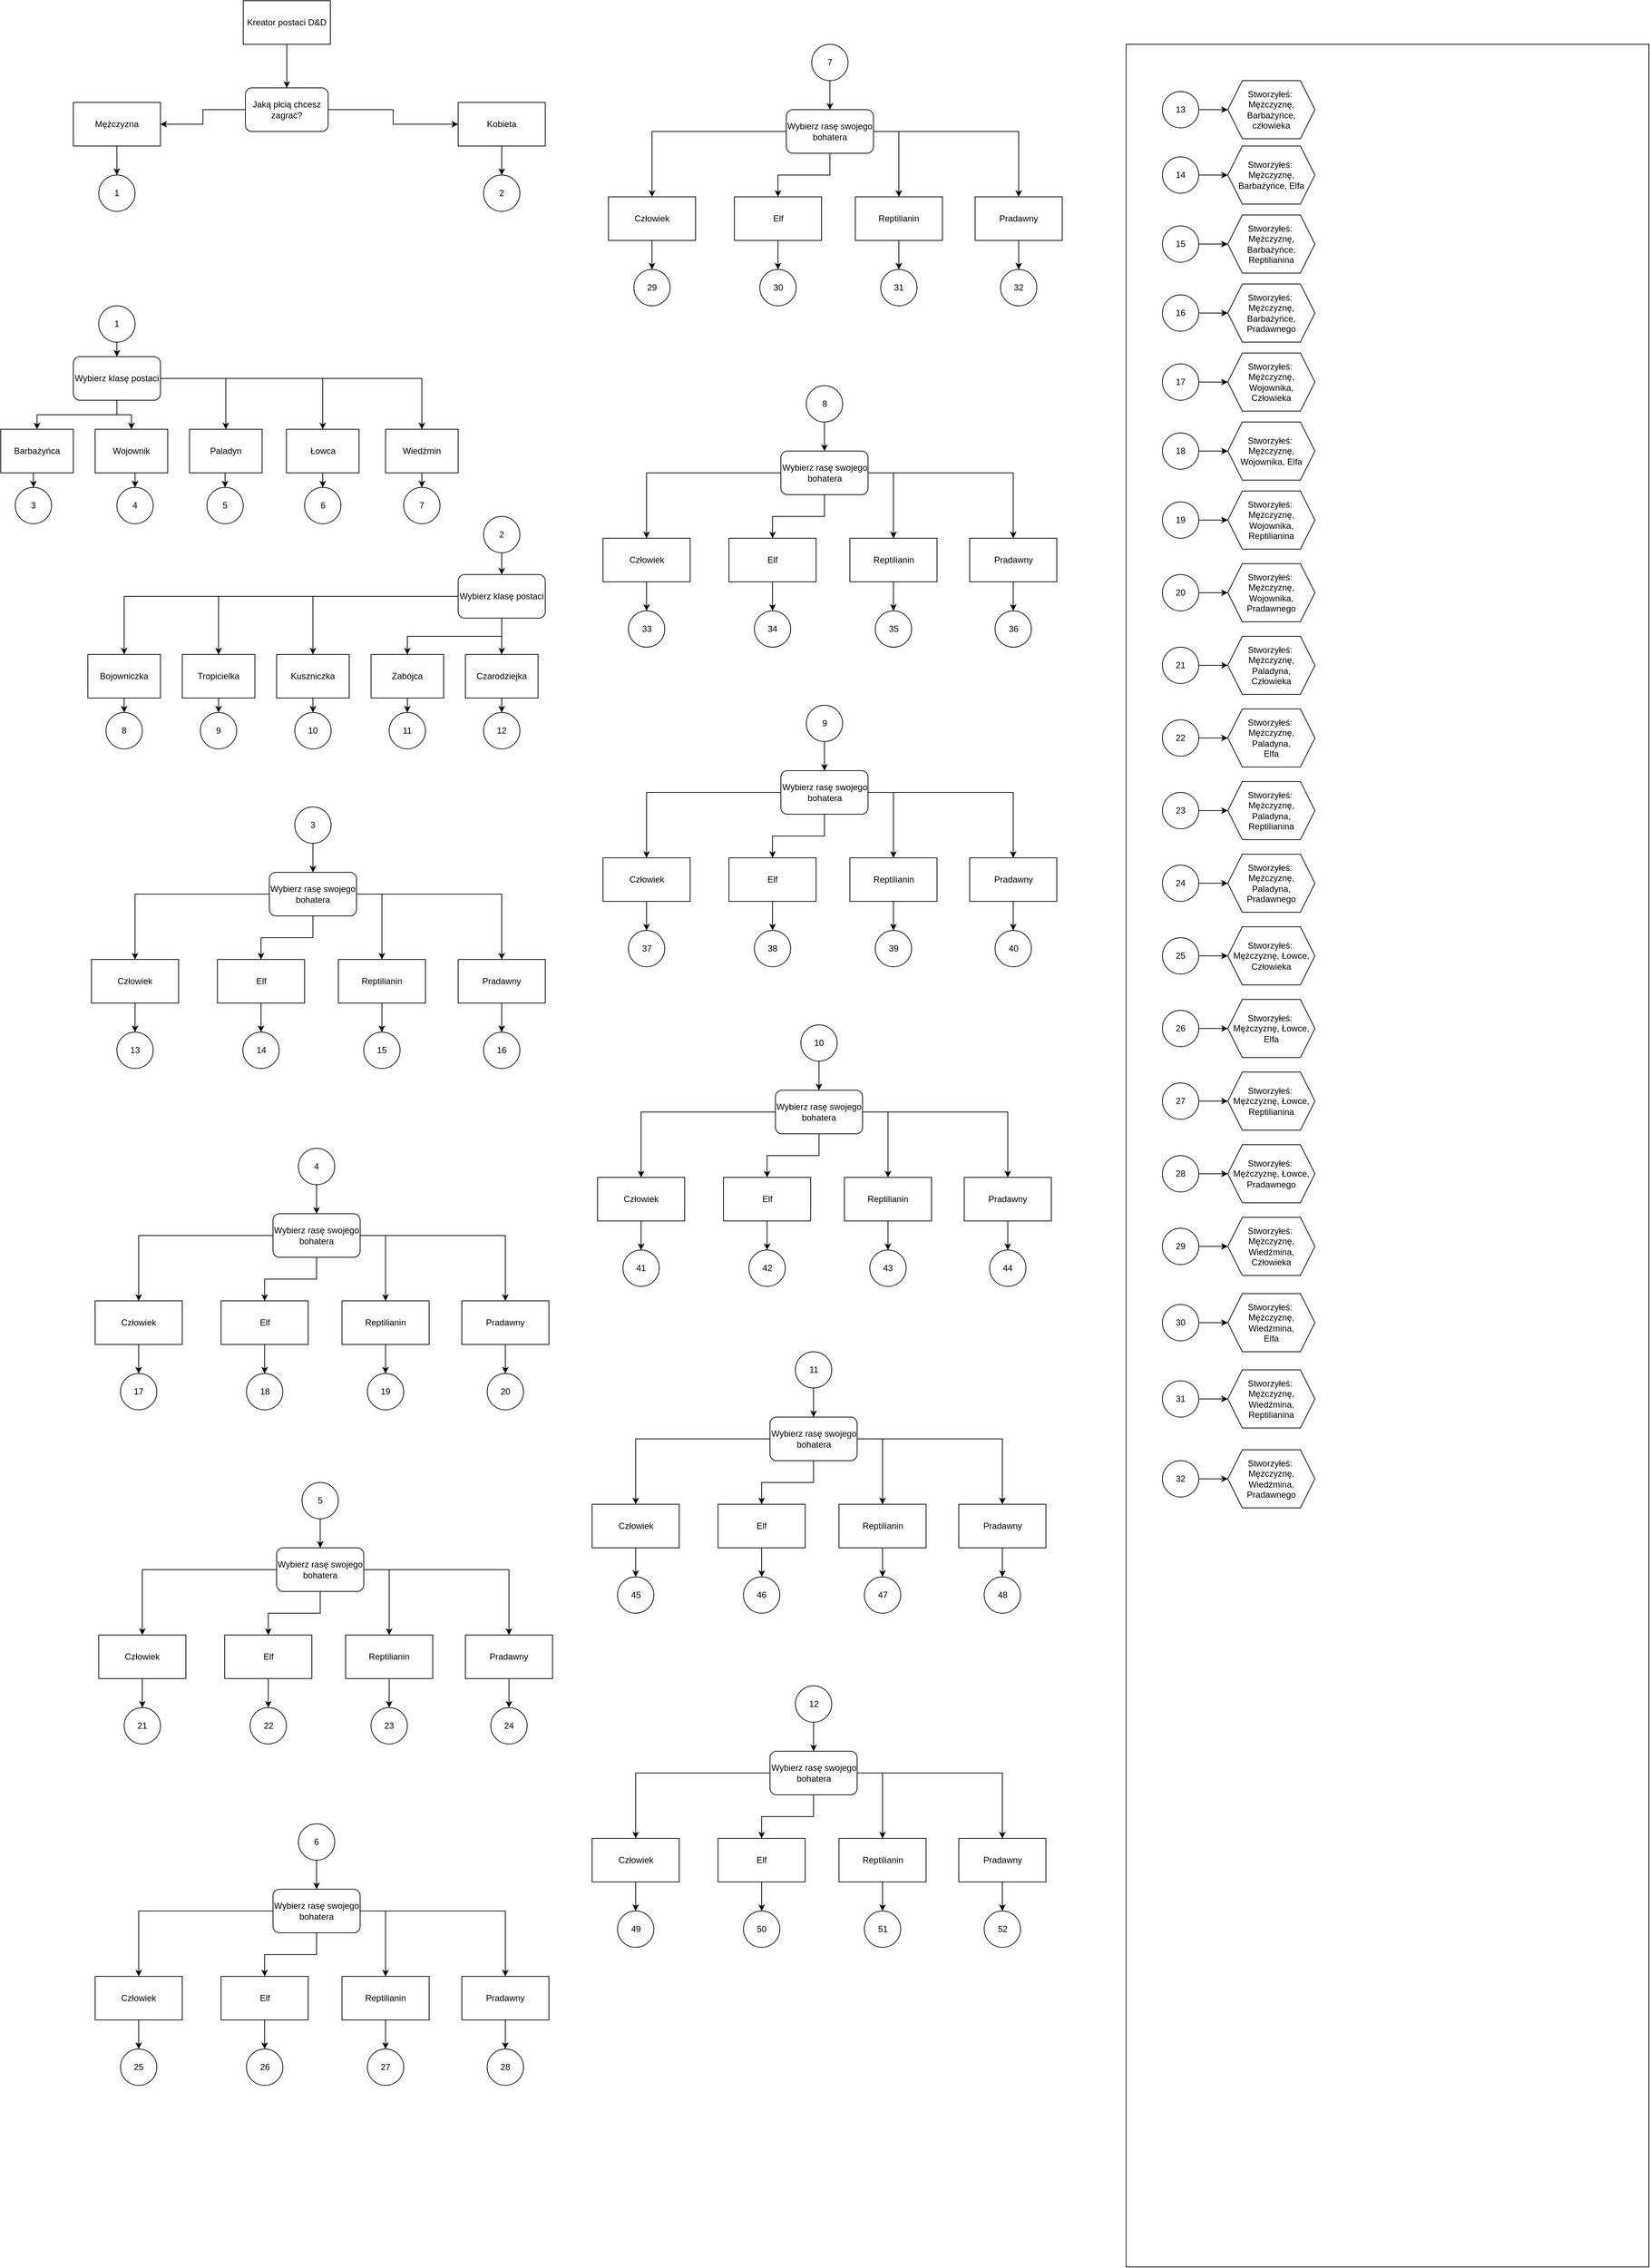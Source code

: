 <mxfile version="22.0.2" type="github">
  <diagram name="Strona-1" id="IyLmZtyO5ltR8Rs7Wp9b">
    <mxGraphModel dx="660" dy="378" grid="1" gridSize="10" guides="1" tooltips="1" connect="1" arrows="1" fold="1" page="1" pageScale="1" pageWidth="2339" pageHeight="3300" math="0" shadow="0">
      <root>
        <mxCell id="0" />
        <mxCell id="1" parent="0" />
        <mxCell id="7wWaO8H53ihinnj8b2KI-260" value="" style="verticalLabelPosition=bottom;verticalAlign=top;html=1;shape=mxgraph.basic.rect;fillColor2=none;strokeWidth=1;size=20;indent=5;" vertex="1" parent="1">
          <mxGeometry x="1570" y="80" width="720" height="3060" as="geometry" />
        </mxCell>
        <mxCell id="7wWaO8H53ihinnj8b2KI-3" style="edgeStyle=orthogonalEdgeStyle;rounded=0;orthogonalLoop=1;jettySize=auto;html=1;exitX=0.5;exitY=1;exitDx=0;exitDy=0;entryX=0.5;entryY=0;entryDx=0;entryDy=0;" edge="1" parent="1" source="7wWaO8H53ihinnj8b2KI-1" target="7wWaO8H53ihinnj8b2KI-2">
          <mxGeometry relative="1" as="geometry" />
        </mxCell>
        <mxCell id="7wWaO8H53ihinnj8b2KI-1" value="Kreator postaci D&amp;amp;D" style="rounded=0;whiteSpace=wrap;html=1;" vertex="1" parent="1">
          <mxGeometry x="354" y="20" width="120" height="60" as="geometry" />
        </mxCell>
        <mxCell id="7wWaO8H53ihinnj8b2KI-7" style="edgeStyle=orthogonalEdgeStyle;rounded=0;orthogonalLoop=1;jettySize=auto;html=1;exitX=0;exitY=0.5;exitDx=0;exitDy=0;" edge="1" parent="1" source="7wWaO8H53ihinnj8b2KI-2" target="7wWaO8H53ihinnj8b2KI-5">
          <mxGeometry relative="1" as="geometry" />
        </mxCell>
        <mxCell id="7wWaO8H53ihinnj8b2KI-16" style="edgeStyle=orthogonalEdgeStyle;rounded=0;orthogonalLoop=1;jettySize=auto;html=1;entryX=0;entryY=0.5;entryDx=0;entryDy=0;" edge="1" parent="1" source="7wWaO8H53ihinnj8b2KI-2" target="7wWaO8H53ihinnj8b2KI-4">
          <mxGeometry relative="1" as="geometry" />
        </mxCell>
        <mxCell id="7wWaO8H53ihinnj8b2KI-2" value="Jaką płcią chcesz zagrać?" style="rounded=1;whiteSpace=wrap;html=1;" vertex="1" parent="1">
          <mxGeometry x="357" y="140" width="114" height="60" as="geometry" />
        </mxCell>
        <mxCell id="7wWaO8H53ihinnj8b2KI-14" style="edgeStyle=orthogonalEdgeStyle;rounded=0;orthogonalLoop=1;jettySize=auto;html=1;exitX=0.5;exitY=1;exitDx=0;exitDy=0;entryX=0.5;entryY=0;entryDx=0;entryDy=0;" edge="1" parent="1" source="7wWaO8H53ihinnj8b2KI-4" target="7wWaO8H53ihinnj8b2KI-13">
          <mxGeometry relative="1" as="geometry" />
        </mxCell>
        <mxCell id="7wWaO8H53ihinnj8b2KI-4" value="Kobieta" style="rounded=0;whiteSpace=wrap;html=1;" vertex="1" parent="1">
          <mxGeometry x="650" y="160" width="120" height="60" as="geometry" />
        </mxCell>
        <mxCell id="7wWaO8H53ihinnj8b2KI-10" style="edgeStyle=orthogonalEdgeStyle;rounded=0;orthogonalLoop=1;jettySize=auto;html=1;" edge="1" parent="1" source="7wWaO8H53ihinnj8b2KI-5">
          <mxGeometry relative="1" as="geometry">
            <mxPoint x="180" y="260" as="targetPoint" />
          </mxGeometry>
        </mxCell>
        <mxCell id="7wWaO8H53ihinnj8b2KI-5" value="Mężczyzna" style="rounded=0;whiteSpace=wrap;html=1;" vertex="1" parent="1">
          <mxGeometry x="120" y="160" width="120" height="60" as="geometry" />
        </mxCell>
        <mxCell id="7wWaO8H53ihinnj8b2KI-11" value="1" style="ellipse;whiteSpace=wrap;html=1;aspect=fixed;" vertex="1" parent="1">
          <mxGeometry x="155" y="260" width="50" height="50" as="geometry" />
        </mxCell>
        <mxCell id="7wWaO8H53ihinnj8b2KI-13" value="2" style="ellipse;whiteSpace=wrap;html=1;aspect=fixed;" vertex="1" parent="1">
          <mxGeometry x="685" y="260" width="50" height="50" as="geometry" />
        </mxCell>
        <mxCell id="7wWaO8H53ihinnj8b2KI-19" style="edgeStyle=orthogonalEdgeStyle;rounded=0;orthogonalLoop=1;jettySize=auto;html=1;exitX=0.5;exitY=1;exitDx=0;exitDy=0;entryX=0.5;entryY=0;entryDx=0;entryDy=0;" edge="1" parent="1" source="7wWaO8H53ihinnj8b2KI-17" target="7wWaO8H53ihinnj8b2KI-18">
          <mxGeometry relative="1" as="geometry" />
        </mxCell>
        <mxCell id="7wWaO8H53ihinnj8b2KI-17" value="1" style="ellipse;whiteSpace=wrap;html=1;aspect=fixed;" vertex="1" parent="1">
          <mxGeometry x="155" y="440" width="50" height="50" as="geometry" />
        </mxCell>
        <mxCell id="7wWaO8H53ihinnj8b2KI-25" style="edgeStyle=orthogonalEdgeStyle;rounded=0;orthogonalLoop=1;jettySize=auto;html=1;" edge="1" parent="1" source="7wWaO8H53ihinnj8b2KI-18" target="7wWaO8H53ihinnj8b2KI-20">
          <mxGeometry relative="1" as="geometry" />
        </mxCell>
        <mxCell id="7wWaO8H53ihinnj8b2KI-26" style="edgeStyle=orthogonalEdgeStyle;rounded=0;orthogonalLoop=1;jettySize=auto;html=1;" edge="1" parent="1" source="7wWaO8H53ihinnj8b2KI-18" target="7wWaO8H53ihinnj8b2KI-21">
          <mxGeometry relative="1" as="geometry" />
        </mxCell>
        <mxCell id="7wWaO8H53ihinnj8b2KI-27" style="edgeStyle=orthogonalEdgeStyle;rounded=0;orthogonalLoop=1;jettySize=auto;html=1;entryX=0.5;entryY=0;entryDx=0;entryDy=0;" edge="1" parent="1" source="7wWaO8H53ihinnj8b2KI-18" target="7wWaO8H53ihinnj8b2KI-23">
          <mxGeometry relative="1" as="geometry" />
        </mxCell>
        <mxCell id="7wWaO8H53ihinnj8b2KI-28" style="edgeStyle=orthogonalEdgeStyle;rounded=0;orthogonalLoop=1;jettySize=auto;html=1;entryX=0.5;entryY=0;entryDx=0;entryDy=0;" edge="1" parent="1" source="7wWaO8H53ihinnj8b2KI-18" target="7wWaO8H53ihinnj8b2KI-22">
          <mxGeometry relative="1" as="geometry" />
        </mxCell>
        <mxCell id="7wWaO8H53ihinnj8b2KI-29" style="edgeStyle=orthogonalEdgeStyle;rounded=0;orthogonalLoop=1;jettySize=auto;html=1;exitX=1;exitY=0.5;exitDx=0;exitDy=0;entryX=0.5;entryY=0;entryDx=0;entryDy=0;" edge="1" parent="1" source="7wWaO8H53ihinnj8b2KI-18" target="7wWaO8H53ihinnj8b2KI-24">
          <mxGeometry relative="1" as="geometry" />
        </mxCell>
        <mxCell id="7wWaO8H53ihinnj8b2KI-18" value="Wybierz klasę postaci" style="rounded=1;whiteSpace=wrap;html=1;" vertex="1" parent="1">
          <mxGeometry x="120" y="510" width="120" height="60" as="geometry" />
        </mxCell>
        <mxCell id="7wWaO8H53ihinnj8b2KI-83" style="edgeStyle=orthogonalEdgeStyle;rounded=0;orthogonalLoop=1;jettySize=auto;html=1;exitX=0.5;exitY=1;exitDx=0;exitDy=0;entryX=0.5;entryY=0;entryDx=0;entryDy=0;" edge="1" parent="1" source="7wWaO8H53ihinnj8b2KI-20" target="7wWaO8H53ihinnj8b2KI-57">
          <mxGeometry relative="1" as="geometry" />
        </mxCell>
        <mxCell id="7wWaO8H53ihinnj8b2KI-20" value="Barbażyńca" style="rounded=0;whiteSpace=wrap;html=1;" vertex="1" parent="1">
          <mxGeometry x="20" y="610" width="100" height="60" as="geometry" />
        </mxCell>
        <mxCell id="7wWaO8H53ihinnj8b2KI-84" style="edgeStyle=orthogonalEdgeStyle;rounded=0;orthogonalLoop=1;jettySize=auto;html=1;exitX=0.5;exitY=1;exitDx=0;exitDy=0;entryX=0.5;entryY=0;entryDx=0;entryDy=0;" edge="1" parent="1" source="7wWaO8H53ihinnj8b2KI-21" target="7wWaO8H53ihinnj8b2KI-56">
          <mxGeometry relative="1" as="geometry" />
        </mxCell>
        <mxCell id="7wWaO8H53ihinnj8b2KI-21" value="Wojownik" style="rounded=0;whiteSpace=wrap;html=1;" vertex="1" parent="1">
          <mxGeometry x="150" y="610" width="100" height="60" as="geometry" />
        </mxCell>
        <mxCell id="7wWaO8H53ihinnj8b2KI-85" style="edgeStyle=orthogonalEdgeStyle;rounded=0;orthogonalLoop=1;jettySize=auto;html=1;exitX=0.5;exitY=1;exitDx=0;exitDy=0;entryX=0.5;entryY=0;entryDx=0;entryDy=0;" edge="1" parent="1" source="7wWaO8H53ihinnj8b2KI-22" target="7wWaO8H53ihinnj8b2KI-55">
          <mxGeometry relative="1" as="geometry" />
        </mxCell>
        <mxCell id="7wWaO8H53ihinnj8b2KI-22" value="Paladyn" style="rounded=0;whiteSpace=wrap;html=1;" vertex="1" parent="1">
          <mxGeometry x="280" y="610" width="100" height="60" as="geometry" />
        </mxCell>
        <mxCell id="7wWaO8H53ihinnj8b2KI-86" style="edgeStyle=orthogonalEdgeStyle;rounded=0;orthogonalLoop=1;jettySize=auto;html=1;exitX=0.5;exitY=1;exitDx=0;exitDy=0;entryX=0.5;entryY=0;entryDx=0;entryDy=0;" edge="1" parent="1" source="7wWaO8H53ihinnj8b2KI-23" target="7wWaO8H53ihinnj8b2KI-54">
          <mxGeometry relative="1" as="geometry" />
        </mxCell>
        <mxCell id="7wWaO8H53ihinnj8b2KI-23" value="Łowca" style="rounded=0;whiteSpace=wrap;html=1;" vertex="1" parent="1">
          <mxGeometry x="413.5" y="610" width="100" height="60" as="geometry" />
        </mxCell>
        <mxCell id="7wWaO8H53ihinnj8b2KI-87" style="edgeStyle=orthogonalEdgeStyle;rounded=0;orthogonalLoop=1;jettySize=auto;html=1;exitX=0.5;exitY=1;exitDx=0;exitDy=0;entryX=0.5;entryY=0;entryDx=0;entryDy=0;" edge="1" parent="1" source="7wWaO8H53ihinnj8b2KI-24" target="7wWaO8H53ihinnj8b2KI-53">
          <mxGeometry relative="1" as="geometry" />
        </mxCell>
        <mxCell id="7wWaO8H53ihinnj8b2KI-24" value="Wiedźmin" style="rounded=0;whiteSpace=wrap;html=1;" vertex="1" parent="1">
          <mxGeometry x="550" y="610" width="100" height="60" as="geometry" />
        </mxCell>
        <mxCell id="7wWaO8H53ihinnj8b2KI-34" style="edgeStyle=orthogonalEdgeStyle;rounded=0;orthogonalLoop=1;jettySize=auto;html=1;exitX=0.5;exitY=1;exitDx=0;exitDy=0;entryX=0.5;entryY=0;entryDx=0;entryDy=0;" edge="1" parent="1" source="7wWaO8H53ihinnj8b2KI-31" target="7wWaO8H53ihinnj8b2KI-33">
          <mxGeometry relative="1" as="geometry" />
        </mxCell>
        <mxCell id="7wWaO8H53ihinnj8b2KI-31" value="2" style="ellipse;whiteSpace=wrap;html=1;aspect=fixed;" vertex="1" parent="1">
          <mxGeometry x="685" y="730" width="50" height="50" as="geometry" />
        </mxCell>
        <mxCell id="7wWaO8H53ihinnj8b2KI-41" style="edgeStyle=orthogonalEdgeStyle;rounded=0;orthogonalLoop=1;jettySize=auto;html=1;exitX=0.5;exitY=1;exitDx=0;exitDy=0;entryX=0.5;entryY=0;entryDx=0;entryDy=0;" edge="1" parent="1" source="7wWaO8H53ihinnj8b2KI-33" target="7wWaO8H53ihinnj8b2KI-36">
          <mxGeometry relative="1" as="geometry" />
        </mxCell>
        <mxCell id="7wWaO8H53ihinnj8b2KI-42" style="edgeStyle=orthogonalEdgeStyle;rounded=0;orthogonalLoop=1;jettySize=auto;html=1;exitX=0.5;exitY=1;exitDx=0;exitDy=0;entryX=0.5;entryY=0;entryDx=0;entryDy=0;" edge="1" parent="1" source="7wWaO8H53ihinnj8b2KI-33" target="7wWaO8H53ihinnj8b2KI-37">
          <mxGeometry relative="1" as="geometry" />
        </mxCell>
        <mxCell id="7wWaO8H53ihinnj8b2KI-43" style="edgeStyle=orthogonalEdgeStyle;rounded=0;orthogonalLoop=1;jettySize=auto;html=1;exitX=0;exitY=0.5;exitDx=0;exitDy=0;entryX=0.5;entryY=0;entryDx=0;entryDy=0;" edge="1" parent="1" source="7wWaO8H53ihinnj8b2KI-33" target="7wWaO8H53ihinnj8b2KI-38">
          <mxGeometry relative="1" as="geometry" />
        </mxCell>
        <mxCell id="7wWaO8H53ihinnj8b2KI-44" style="edgeStyle=orthogonalEdgeStyle;rounded=0;orthogonalLoop=1;jettySize=auto;html=1;exitX=0;exitY=0.5;exitDx=0;exitDy=0;entryX=0.5;entryY=0;entryDx=0;entryDy=0;" edge="1" parent="1" source="7wWaO8H53ihinnj8b2KI-33" target="7wWaO8H53ihinnj8b2KI-39">
          <mxGeometry relative="1" as="geometry" />
        </mxCell>
        <mxCell id="7wWaO8H53ihinnj8b2KI-45" style="edgeStyle=orthogonalEdgeStyle;rounded=0;orthogonalLoop=1;jettySize=auto;html=1;exitX=0;exitY=0.5;exitDx=0;exitDy=0;entryX=0.5;entryY=0;entryDx=0;entryDy=0;" edge="1" parent="1" source="7wWaO8H53ihinnj8b2KI-33" target="7wWaO8H53ihinnj8b2KI-40">
          <mxGeometry relative="1" as="geometry" />
        </mxCell>
        <mxCell id="7wWaO8H53ihinnj8b2KI-33" value="Wybierz klasę postaci" style="rounded=1;whiteSpace=wrap;html=1;" vertex="1" parent="1">
          <mxGeometry x="650" y="810" width="120" height="60" as="geometry" />
        </mxCell>
        <mxCell id="7wWaO8H53ihinnj8b2KI-82" style="edgeStyle=orthogonalEdgeStyle;rounded=0;orthogonalLoop=1;jettySize=auto;html=1;exitX=0.5;exitY=1;exitDx=0;exitDy=0;entryX=0.5;entryY=0;entryDx=0;entryDy=0;" edge="1" parent="1" source="7wWaO8H53ihinnj8b2KI-36" target="7wWaO8H53ihinnj8b2KI-48">
          <mxGeometry relative="1" as="geometry" />
        </mxCell>
        <mxCell id="7wWaO8H53ihinnj8b2KI-36" value="Czarodziejka" style="rounded=0;whiteSpace=wrap;html=1;" vertex="1" parent="1">
          <mxGeometry x="660" y="920" width="100" height="60" as="geometry" />
        </mxCell>
        <mxCell id="7wWaO8H53ihinnj8b2KI-81" style="edgeStyle=orthogonalEdgeStyle;rounded=0;orthogonalLoop=1;jettySize=auto;html=1;exitX=0.5;exitY=1;exitDx=0;exitDy=0;entryX=0.5;entryY=0;entryDx=0;entryDy=0;" edge="1" parent="1" source="7wWaO8H53ihinnj8b2KI-37" target="7wWaO8H53ihinnj8b2KI-49">
          <mxGeometry relative="1" as="geometry" />
        </mxCell>
        <mxCell id="7wWaO8H53ihinnj8b2KI-37" value="Zabójca" style="rounded=0;whiteSpace=wrap;html=1;" vertex="1" parent="1">
          <mxGeometry x="530" y="920" width="100" height="60" as="geometry" />
        </mxCell>
        <mxCell id="7wWaO8H53ihinnj8b2KI-80" style="edgeStyle=orthogonalEdgeStyle;rounded=0;orthogonalLoop=1;jettySize=auto;html=1;exitX=0.5;exitY=1;exitDx=0;exitDy=0;entryX=0.5;entryY=0;entryDx=0;entryDy=0;" edge="1" parent="1" source="7wWaO8H53ihinnj8b2KI-38" target="7wWaO8H53ihinnj8b2KI-50">
          <mxGeometry relative="1" as="geometry" />
        </mxCell>
        <mxCell id="7wWaO8H53ihinnj8b2KI-38" value="Kuszniczka" style="rounded=0;whiteSpace=wrap;html=1;" vertex="1" parent="1">
          <mxGeometry x="400" y="920" width="100" height="60" as="geometry" />
        </mxCell>
        <mxCell id="7wWaO8H53ihinnj8b2KI-79" style="edgeStyle=orthogonalEdgeStyle;rounded=0;orthogonalLoop=1;jettySize=auto;html=1;exitX=0.5;exitY=1;exitDx=0;exitDy=0;entryX=0.5;entryY=0;entryDx=0;entryDy=0;" edge="1" parent="1" source="7wWaO8H53ihinnj8b2KI-39" target="7wWaO8H53ihinnj8b2KI-51">
          <mxGeometry relative="1" as="geometry" />
        </mxCell>
        <mxCell id="7wWaO8H53ihinnj8b2KI-39" value="Tropicielka" style="rounded=0;whiteSpace=wrap;html=1;" vertex="1" parent="1">
          <mxGeometry x="270" y="920" width="100" height="60" as="geometry" />
        </mxCell>
        <mxCell id="7wWaO8H53ihinnj8b2KI-78" style="edgeStyle=orthogonalEdgeStyle;rounded=0;orthogonalLoop=1;jettySize=auto;html=1;exitX=0.5;exitY=1;exitDx=0;exitDy=0;entryX=0.5;entryY=0;entryDx=0;entryDy=0;" edge="1" parent="1" source="7wWaO8H53ihinnj8b2KI-40" target="7wWaO8H53ihinnj8b2KI-52">
          <mxGeometry relative="1" as="geometry" />
        </mxCell>
        <mxCell id="7wWaO8H53ihinnj8b2KI-40" value="Bojowniczka" style="rounded=0;whiteSpace=wrap;html=1;" vertex="1" parent="1">
          <mxGeometry x="140" y="920" width="100" height="60" as="geometry" />
        </mxCell>
        <mxCell id="7wWaO8H53ihinnj8b2KI-48" value="12" style="ellipse;whiteSpace=wrap;html=1;aspect=fixed;" vertex="1" parent="1">
          <mxGeometry x="685" y="1000" width="50" height="50" as="geometry" />
        </mxCell>
        <mxCell id="7wWaO8H53ihinnj8b2KI-49" value="11" style="ellipse;whiteSpace=wrap;html=1;aspect=fixed;" vertex="1" parent="1">
          <mxGeometry x="555" y="1000" width="50" height="50" as="geometry" />
        </mxCell>
        <mxCell id="7wWaO8H53ihinnj8b2KI-50" value="10" style="ellipse;whiteSpace=wrap;html=1;aspect=fixed;" vertex="1" parent="1">
          <mxGeometry x="425" y="1000" width="50" height="50" as="geometry" />
        </mxCell>
        <mxCell id="7wWaO8H53ihinnj8b2KI-51" value="9" style="ellipse;whiteSpace=wrap;html=1;aspect=fixed;" vertex="1" parent="1">
          <mxGeometry x="295" y="1000" width="50" height="50" as="geometry" />
        </mxCell>
        <mxCell id="7wWaO8H53ihinnj8b2KI-52" value="8" style="ellipse;whiteSpace=wrap;html=1;aspect=fixed;" vertex="1" parent="1">
          <mxGeometry x="165" y="1000" width="50" height="50" as="geometry" />
        </mxCell>
        <mxCell id="7wWaO8H53ihinnj8b2KI-53" value="7" style="ellipse;whiteSpace=wrap;html=1;aspect=fixed;" vertex="1" parent="1">
          <mxGeometry x="575" y="690" width="50" height="50" as="geometry" />
        </mxCell>
        <mxCell id="7wWaO8H53ihinnj8b2KI-54" value="6" style="ellipse;whiteSpace=wrap;html=1;aspect=fixed;" vertex="1" parent="1">
          <mxGeometry x="438.5" y="690" width="50" height="50" as="geometry" />
        </mxCell>
        <mxCell id="7wWaO8H53ihinnj8b2KI-55" value="5" style="ellipse;whiteSpace=wrap;html=1;aspect=fixed;" vertex="1" parent="1">
          <mxGeometry x="304" y="690" width="50" height="50" as="geometry" />
        </mxCell>
        <mxCell id="7wWaO8H53ihinnj8b2KI-56" value="4" style="ellipse;whiteSpace=wrap;html=1;aspect=fixed;" vertex="1" parent="1">
          <mxGeometry x="180" y="690" width="50" height="50" as="geometry" />
        </mxCell>
        <mxCell id="7wWaO8H53ihinnj8b2KI-57" value="3" style="ellipse;whiteSpace=wrap;html=1;aspect=fixed;" vertex="1" parent="1">
          <mxGeometry x="40" y="690" width="50" height="50" as="geometry" />
        </mxCell>
        <mxCell id="7wWaO8H53ihinnj8b2KI-60" style="edgeStyle=orthogonalEdgeStyle;rounded=0;orthogonalLoop=1;jettySize=auto;html=1;exitX=0.5;exitY=1;exitDx=0;exitDy=0;" edge="1" parent="1" source="7wWaO8H53ihinnj8b2KI-58" target="7wWaO8H53ihinnj8b2KI-59">
          <mxGeometry relative="1" as="geometry" />
        </mxCell>
        <mxCell id="7wWaO8H53ihinnj8b2KI-58" value="3" style="ellipse;whiteSpace=wrap;html=1;aspect=fixed;" vertex="1" parent="1">
          <mxGeometry x="425" y="1130" width="50" height="50" as="geometry" />
        </mxCell>
        <mxCell id="7wWaO8H53ihinnj8b2KI-65" style="edgeStyle=orthogonalEdgeStyle;rounded=0;orthogonalLoop=1;jettySize=auto;html=1;exitX=0.5;exitY=1;exitDx=0;exitDy=0;entryX=0.5;entryY=0;entryDx=0;entryDy=0;" edge="1" parent="1" source="7wWaO8H53ihinnj8b2KI-59" target="7wWaO8H53ihinnj8b2KI-64">
          <mxGeometry relative="1" as="geometry" />
        </mxCell>
        <mxCell id="7wWaO8H53ihinnj8b2KI-66" style="edgeStyle=orthogonalEdgeStyle;rounded=0;orthogonalLoop=1;jettySize=auto;html=1;exitX=0;exitY=0.5;exitDx=0;exitDy=0;entryX=0.5;entryY=0;entryDx=0;entryDy=0;" edge="1" parent="1" source="7wWaO8H53ihinnj8b2KI-59" target="7wWaO8H53ihinnj8b2KI-61">
          <mxGeometry relative="1" as="geometry" />
        </mxCell>
        <mxCell id="7wWaO8H53ihinnj8b2KI-67" style="edgeStyle=orthogonalEdgeStyle;rounded=0;orthogonalLoop=1;jettySize=auto;html=1;exitX=1;exitY=0.5;exitDx=0;exitDy=0;entryX=0.5;entryY=0;entryDx=0;entryDy=0;" edge="1" parent="1" source="7wWaO8H53ihinnj8b2KI-59" target="7wWaO8H53ihinnj8b2KI-63">
          <mxGeometry relative="1" as="geometry" />
        </mxCell>
        <mxCell id="7wWaO8H53ihinnj8b2KI-68" style="edgeStyle=orthogonalEdgeStyle;rounded=0;orthogonalLoop=1;jettySize=auto;html=1;exitX=1;exitY=0.5;exitDx=0;exitDy=0;entryX=0.5;entryY=0;entryDx=0;entryDy=0;" edge="1" parent="1" source="7wWaO8H53ihinnj8b2KI-59" target="7wWaO8H53ihinnj8b2KI-62">
          <mxGeometry relative="1" as="geometry" />
        </mxCell>
        <mxCell id="7wWaO8H53ihinnj8b2KI-59" value="Wybierz rasę swojego bohatera" style="rounded=1;whiteSpace=wrap;html=1;" vertex="1" parent="1">
          <mxGeometry x="390" y="1220" width="120" height="60" as="geometry" />
        </mxCell>
        <mxCell id="7wWaO8H53ihinnj8b2KI-71" style="edgeStyle=orthogonalEdgeStyle;rounded=0;orthogonalLoop=1;jettySize=auto;html=1;exitX=0.5;exitY=1;exitDx=0;exitDy=0;entryX=0.5;entryY=0;entryDx=0;entryDy=0;" edge="1" parent="1" source="7wWaO8H53ihinnj8b2KI-61" target="7wWaO8H53ihinnj8b2KI-70">
          <mxGeometry relative="1" as="geometry" />
        </mxCell>
        <mxCell id="7wWaO8H53ihinnj8b2KI-61" value="Człowiek" style="rounded=0;whiteSpace=wrap;html=1;" vertex="1" parent="1">
          <mxGeometry x="145" y="1340" width="120" height="60" as="geometry" />
        </mxCell>
        <mxCell id="7wWaO8H53ihinnj8b2KI-77" style="edgeStyle=orthogonalEdgeStyle;rounded=0;orthogonalLoop=1;jettySize=auto;html=1;exitX=0.5;exitY=1;exitDx=0;exitDy=0;entryX=0.5;entryY=0;entryDx=0;entryDy=0;" edge="1" parent="1" source="7wWaO8H53ihinnj8b2KI-62" target="7wWaO8H53ihinnj8b2KI-76">
          <mxGeometry relative="1" as="geometry" />
        </mxCell>
        <mxCell id="7wWaO8H53ihinnj8b2KI-62" value="Pradawny" style="rounded=0;whiteSpace=wrap;html=1;" vertex="1" parent="1">
          <mxGeometry x="650" y="1340" width="120" height="60" as="geometry" />
        </mxCell>
        <mxCell id="7wWaO8H53ihinnj8b2KI-75" style="edgeStyle=orthogonalEdgeStyle;rounded=0;orthogonalLoop=1;jettySize=auto;html=1;entryX=0.5;entryY=0;entryDx=0;entryDy=0;" edge="1" parent="1" source="7wWaO8H53ihinnj8b2KI-63" target="7wWaO8H53ihinnj8b2KI-74">
          <mxGeometry relative="1" as="geometry" />
        </mxCell>
        <mxCell id="7wWaO8H53ihinnj8b2KI-63" value="Reptilianin" style="rounded=0;whiteSpace=wrap;html=1;" vertex="1" parent="1">
          <mxGeometry x="485" y="1340" width="120" height="60" as="geometry" />
        </mxCell>
        <mxCell id="7wWaO8H53ihinnj8b2KI-73" style="edgeStyle=orthogonalEdgeStyle;rounded=0;orthogonalLoop=1;jettySize=auto;html=1;entryX=0.5;entryY=0;entryDx=0;entryDy=0;" edge="1" parent="1" source="7wWaO8H53ihinnj8b2KI-64" target="7wWaO8H53ihinnj8b2KI-72">
          <mxGeometry relative="1" as="geometry" />
        </mxCell>
        <mxCell id="7wWaO8H53ihinnj8b2KI-64" value="Elf" style="rounded=0;whiteSpace=wrap;html=1;" vertex="1" parent="1">
          <mxGeometry x="318.5" y="1340" width="120" height="60" as="geometry" />
        </mxCell>
        <mxCell id="7wWaO8H53ihinnj8b2KI-70" value="13" style="ellipse;whiteSpace=wrap;html=1;aspect=fixed;" vertex="1" parent="1">
          <mxGeometry x="180" y="1440" width="50" height="50" as="geometry" />
        </mxCell>
        <mxCell id="7wWaO8H53ihinnj8b2KI-72" value="14" style="ellipse;whiteSpace=wrap;html=1;aspect=fixed;" vertex="1" parent="1">
          <mxGeometry x="353.5" y="1440" width="50" height="50" as="geometry" />
        </mxCell>
        <mxCell id="7wWaO8H53ihinnj8b2KI-74" value="15" style="ellipse;whiteSpace=wrap;html=1;aspect=fixed;" vertex="1" parent="1">
          <mxGeometry x="520" y="1440" width="50" height="50" as="geometry" />
        </mxCell>
        <mxCell id="7wWaO8H53ihinnj8b2KI-76" value="16" style="ellipse;whiteSpace=wrap;html=1;aspect=fixed;" vertex="1" parent="1">
          <mxGeometry x="685" y="1440" width="50" height="50" as="geometry" />
        </mxCell>
        <mxCell id="7wWaO8H53ihinnj8b2KI-88" style="edgeStyle=orthogonalEdgeStyle;rounded=0;orthogonalLoop=1;jettySize=auto;html=1;exitX=0.5;exitY=1;exitDx=0;exitDy=0;" edge="1" parent="1" source="7wWaO8H53ihinnj8b2KI-89" target="7wWaO8H53ihinnj8b2KI-94">
          <mxGeometry relative="1" as="geometry" />
        </mxCell>
        <mxCell id="7wWaO8H53ihinnj8b2KI-89" value="7" style="ellipse;whiteSpace=wrap;html=1;aspect=fixed;" vertex="1" parent="1">
          <mxGeometry x="1137" y="80" width="50" height="50" as="geometry" />
        </mxCell>
        <mxCell id="7wWaO8H53ihinnj8b2KI-90" style="edgeStyle=orthogonalEdgeStyle;rounded=0;orthogonalLoop=1;jettySize=auto;html=1;exitX=0.5;exitY=1;exitDx=0;exitDy=0;entryX=0.5;entryY=0;entryDx=0;entryDy=0;" edge="1" parent="1" source="7wWaO8H53ihinnj8b2KI-94" target="7wWaO8H53ihinnj8b2KI-102">
          <mxGeometry relative="1" as="geometry" />
        </mxCell>
        <mxCell id="7wWaO8H53ihinnj8b2KI-91" style="edgeStyle=orthogonalEdgeStyle;rounded=0;orthogonalLoop=1;jettySize=auto;html=1;exitX=0;exitY=0.5;exitDx=0;exitDy=0;entryX=0.5;entryY=0;entryDx=0;entryDy=0;" edge="1" parent="1" source="7wWaO8H53ihinnj8b2KI-94" target="7wWaO8H53ihinnj8b2KI-96">
          <mxGeometry relative="1" as="geometry" />
        </mxCell>
        <mxCell id="7wWaO8H53ihinnj8b2KI-92" style="edgeStyle=orthogonalEdgeStyle;rounded=0;orthogonalLoop=1;jettySize=auto;html=1;exitX=1;exitY=0.5;exitDx=0;exitDy=0;entryX=0.5;entryY=0;entryDx=0;entryDy=0;" edge="1" parent="1" source="7wWaO8H53ihinnj8b2KI-94" target="7wWaO8H53ihinnj8b2KI-100">
          <mxGeometry relative="1" as="geometry" />
        </mxCell>
        <mxCell id="7wWaO8H53ihinnj8b2KI-93" style="edgeStyle=orthogonalEdgeStyle;rounded=0;orthogonalLoop=1;jettySize=auto;html=1;exitX=1;exitY=0.5;exitDx=0;exitDy=0;entryX=0.5;entryY=0;entryDx=0;entryDy=0;" edge="1" parent="1" source="7wWaO8H53ihinnj8b2KI-94" target="7wWaO8H53ihinnj8b2KI-98">
          <mxGeometry relative="1" as="geometry" />
        </mxCell>
        <mxCell id="7wWaO8H53ihinnj8b2KI-94" value="Wybierz rasę swojego bohatera" style="rounded=1;whiteSpace=wrap;html=1;" vertex="1" parent="1">
          <mxGeometry x="1102" y="170" width="120" height="60" as="geometry" />
        </mxCell>
        <mxCell id="7wWaO8H53ihinnj8b2KI-95" style="edgeStyle=orthogonalEdgeStyle;rounded=0;orthogonalLoop=1;jettySize=auto;html=1;exitX=0.5;exitY=1;exitDx=0;exitDy=0;entryX=0.5;entryY=0;entryDx=0;entryDy=0;" edge="1" parent="1" source="7wWaO8H53ihinnj8b2KI-96" target="7wWaO8H53ihinnj8b2KI-103">
          <mxGeometry relative="1" as="geometry" />
        </mxCell>
        <mxCell id="7wWaO8H53ihinnj8b2KI-96" value="Człowiek" style="rounded=0;whiteSpace=wrap;html=1;" vertex="1" parent="1">
          <mxGeometry x="857" y="290" width="120" height="60" as="geometry" />
        </mxCell>
        <mxCell id="7wWaO8H53ihinnj8b2KI-97" style="edgeStyle=orthogonalEdgeStyle;rounded=0;orthogonalLoop=1;jettySize=auto;html=1;exitX=0.5;exitY=1;exitDx=0;exitDy=0;entryX=0.5;entryY=0;entryDx=0;entryDy=0;" edge="1" parent="1" source="7wWaO8H53ihinnj8b2KI-98" target="7wWaO8H53ihinnj8b2KI-106">
          <mxGeometry relative="1" as="geometry" />
        </mxCell>
        <mxCell id="7wWaO8H53ihinnj8b2KI-98" value="Pradawny" style="rounded=0;whiteSpace=wrap;html=1;" vertex="1" parent="1">
          <mxGeometry x="1362" y="290" width="120" height="60" as="geometry" />
        </mxCell>
        <mxCell id="7wWaO8H53ihinnj8b2KI-99" style="edgeStyle=orthogonalEdgeStyle;rounded=0;orthogonalLoop=1;jettySize=auto;html=1;entryX=0.5;entryY=0;entryDx=0;entryDy=0;" edge="1" parent="1" source="7wWaO8H53ihinnj8b2KI-100" target="7wWaO8H53ihinnj8b2KI-105">
          <mxGeometry relative="1" as="geometry" />
        </mxCell>
        <mxCell id="7wWaO8H53ihinnj8b2KI-100" value="Reptilianin" style="rounded=0;whiteSpace=wrap;html=1;" vertex="1" parent="1">
          <mxGeometry x="1197" y="290" width="120" height="60" as="geometry" />
        </mxCell>
        <mxCell id="7wWaO8H53ihinnj8b2KI-101" style="edgeStyle=orthogonalEdgeStyle;rounded=0;orthogonalLoop=1;jettySize=auto;html=1;entryX=0.5;entryY=0;entryDx=0;entryDy=0;" edge="1" parent="1" source="7wWaO8H53ihinnj8b2KI-102" target="7wWaO8H53ihinnj8b2KI-104">
          <mxGeometry relative="1" as="geometry" />
        </mxCell>
        <mxCell id="7wWaO8H53ihinnj8b2KI-102" value="Elf" style="rounded=0;whiteSpace=wrap;html=1;" vertex="1" parent="1">
          <mxGeometry x="1030.5" y="290" width="120" height="60" as="geometry" />
        </mxCell>
        <mxCell id="7wWaO8H53ihinnj8b2KI-103" value="29" style="ellipse;whiteSpace=wrap;html=1;aspect=fixed;" vertex="1" parent="1">
          <mxGeometry x="892" y="390" width="50" height="50" as="geometry" />
        </mxCell>
        <mxCell id="7wWaO8H53ihinnj8b2KI-104" value="30" style="ellipse;whiteSpace=wrap;html=1;aspect=fixed;" vertex="1" parent="1">
          <mxGeometry x="1065.5" y="390" width="50" height="50" as="geometry" />
        </mxCell>
        <mxCell id="7wWaO8H53ihinnj8b2KI-105" value="31" style="ellipse;whiteSpace=wrap;html=1;aspect=fixed;" vertex="1" parent="1">
          <mxGeometry x="1232" y="390" width="50" height="50" as="geometry" />
        </mxCell>
        <mxCell id="7wWaO8H53ihinnj8b2KI-106" value="32" style="ellipse;whiteSpace=wrap;html=1;aspect=fixed;" vertex="1" parent="1">
          <mxGeometry x="1397" y="390" width="50" height="50" as="geometry" />
        </mxCell>
        <mxCell id="7wWaO8H53ihinnj8b2KI-107" style="edgeStyle=orthogonalEdgeStyle;rounded=0;orthogonalLoop=1;jettySize=auto;html=1;exitX=0.5;exitY=1;exitDx=0;exitDy=0;" edge="1" parent="1" source="7wWaO8H53ihinnj8b2KI-108" target="7wWaO8H53ihinnj8b2KI-113">
          <mxGeometry relative="1" as="geometry" />
        </mxCell>
        <mxCell id="7wWaO8H53ihinnj8b2KI-108" value="4" style="ellipse;whiteSpace=wrap;html=1;aspect=fixed;" vertex="1" parent="1">
          <mxGeometry x="430" y="1600" width="50" height="50" as="geometry" />
        </mxCell>
        <mxCell id="7wWaO8H53ihinnj8b2KI-109" style="edgeStyle=orthogonalEdgeStyle;rounded=0;orthogonalLoop=1;jettySize=auto;html=1;exitX=0.5;exitY=1;exitDx=0;exitDy=0;entryX=0.5;entryY=0;entryDx=0;entryDy=0;" edge="1" parent="1" source="7wWaO8H53ihinnj8b2KI-113" target="7wWaO8H53ihinnj8b2KI-121">
          <mxGeometry relative="1" as="geometry" />
        </mxCell>
        <mxCell id="7wWaO8H53ihinnj8b2KI-110" style="edgeStyle=orthogonalEdgeStyle;rounded=0;orthogonalLoop=1;jettySize=auto;html=1;exitX=0;exitY=0.5;exitDx=0;exitDy=0;entryX=0.5;entryY=0;entryDx=0;entryDy=0;" edge="1" parent="1" source="7wWaO8H53ihinnj8b2KI-113" target="7wWaO8H53ihinnj8b2KI-115">
          <mxGeometry relative="1" as="geometry" />
        </mxCell>
        <mxCell id="7wWaO8H53ihinnj8b2KI-111" style="edgeStyle=orthogonalEdgeStyle;rounded=0;orthogonalLoop=1;jettySize=auto;html=1;exitX=1;exitY=0.5;exitDx=0;exitDy=0;entryX=0.5;entryY=0;entryDx=0;entryDy=0;" edge="1" parent="1" source="7wWaO8H53ihinnj8b2KI-113" target="7wWaO8H53ihinnj8b2KI-119">
          <mxGeometry relative="1" as="geometry" />
        </mxCell>
        <mxCell id="7wWaO8H53ihinnj8b2KI-112" style="edgeStyle=orthogonalEdgeStyle;rounded=0;orthogonalLoop=1;jettySize=auto;html=1;exitX=1;exitY=0.5;exitDx=0;exitDy=0;entryX=0.5;entryY=0;entryDx=0;entryDy=0;" edge="1" parent="1" source="7wWaO8H53ihinnj8b2KI-113" target="7wWaO8H53ihinnj8b2KI-117">
          <mxGeometry relative="1" as="geometry" />
        </mxCell>
        <mxCell id="7wWaO8H53ihinnj8b2KI-113" value="Wybierz rasę swojego bohatera" style="rounded=1;whiteSpace=wrap;html=1;" vertex="1" parent="1">
          <mxGeometry x="395" y="1690" width="120" height="60" as="geometry" />
        </mxCell>
        <mxCell id="7wWaO8H53ihinnj8b2KI-114" style="edgeStyle=orthogonalEdgeStyle;rounded=0;orthogonalLoop=1;jettySize=auto;html=1;exitX=0.5;exitY=1;exitDx=0;exitDy=0;entryX=0.5;entryY=0;entryDx=0;entryDy=0;" edge="1" parent="1" source="7wWaO8H53ihinnj8b2KI-115" target="7wWaO8H53ihinnj8b2KI-122">
          <mxGeometry relative="1" as="geometry" />
        </mxCell>
        <mxCell id="7wWaO8H53ihinnj8b2KI-115" value="Człowiek" style="rounded=0;whiteSpace=wrap;html=1;" vertex="1" parent="1">
          <mxGeometry x="150" y="1810" width="120" height="60" as="geometry" />
        </mxCell>
        <mxCell id="7wWaO8H53ihinnj8b2KI-116" style="edgeStyle=orthogonalEdgeStyle;rounded=0;orthogonalLoop=1;jettySize=auto;html=1;exitX=0.5;exitY=1;exitDx=0;exitDy=0;entryX=0.5;entryY=0;entryDx=0;entryDy=0;" edge="1" parent="1" source="7wWaO8H53ihinnj8b2KI-117" target="7wWaO8H53ihinnj8b2KI-125">
          <mxGeometry relative="1" as="geometry" />
        </mxCell>
        <mxCell id="7wWaO8H53ihinnj8b2KI-117" value="Pradawny" style="rounded=0;whiteSpace=wrap;html=1;" vertex="1" parent="1">
          <mxGeometry x="655" y="1810" width="120" height="60" as="geometry" />
        </mxCell>
        <mxCell id="7wWaO8H53ihinnj8b2KI-118" style="edgeStyle=orthogonalEdgeStyle;rounded=0;orthogonalLoop=1;jettySize=auto;html=1;entryX=0.5;entryY=0;entryDx=0;entryDy=0;" edge="1" parent="1" source="7wWaO8H53ihinnj8b2KI-119" target="7wWaO8H53ihinnj8b2KI-124">
          <mxGeometry relative="1" as="geometry" />
        </mxCell>
        <mxCell id="7wWaO8H53ihinnj8b2KI-119" value="Reptilianin" style="rounded=0;whiteSpace=wrap;html=1;" vertex="1" parent="1">
          <mxGeometry x="490" y="1810" width="120" height="60" as="geometry" />
        </mxCell>
        <mxCell id="7wWaO8H53ihinnj8b2KI-120" style="edgeStyle=orthogonalEdgeStyle;rounded=0;orthogonalLoop=1;jettySize=auto;html=1;entryX=0.5;entryY=0;entryDx=0;entryDy=0;" edge="1" parent="1" source="7wWaO8H53ihinnj8b2KI-121" target="7wWaO8H53ihinnj8b2KI-123">
          <mxGeometry relative="1" as="geometry" />
        </mxCell>
        <mxCell id="7wWaO8H53ihinnj8b2KI-121" value="Elf" style="rounded=0;whiteSpace=wrap;html=1;" vertex="1" parent="1">
          <mxGeometry x="323.5" y="1810" width="120" height="60" as="geometry" />
        </mxCell>
        <mxCell id="7wWaO8H53ihinnj8b2KI-122" value="17" style="ellipse;whiteSpace=wrap;html=1;aspect=fixed;" vertex="1" parent="1">
          <mxGeometry x="185" y="1910" width="50" height="50" as="geometry" />
        </mxCell>
        <mxCell id="7wWaO8H53ihinnj8b2KI-123" value="18" style="ellipse;whiteSpace=wrap;html=1;aspect=fixed;" vertex="1" parent="1">
          <mxGeometry x="358.5" y="1910" width="50" height="50" as="geometry" />
        </mxCell>
        <mxCell id="7wWaO8H53ihinnj8b2KI-124" value="19" style="ellipse;whiteSpace=wrap;html=1;aspect=fixed;" vertex="1" parent="1">
          <mxGeometry x="525" y="1910" width="50" height="50" as="geometry" />
        </mxCell>
        <mxCell id="7wWaO8H53ihinnj8b2KI-125" value="20" style="ellipse;whiteSpace=wrap;html=1;aspect=fixed;" vertex="1" parent="1">
          <mxGeometry x="690" y="1910" width="50" height="50" as="geometry" />
        </mxCell>
        <mxCell id="7wWaO8H53ihinnj8b2KI-126" style="edgeStyle=orthogonalEdgeStyle;rounded=0;orthogonalLoop=1;jettySize=auto;html=1;exitX=0.5;exitY=1;exitDx=0;exitDy=0;" edge="1" parent="1" source="7wWaO8H53ihinnj8b2KI-127" target="7wWaO8H53ihinnj8b2KI-132">
          <mxGeometry relative="1" as="geometry" />
        </mxCell>
        <mxCell id="7wWaO8H53ihinnj8b2KI-127" value="5" style="ellipse;whiteSpace=wrap;html=1;aspect=fixed;" vertex="1" parent="1">
          <mxGeometry x="435" y="2060" width="50" height="50" as="geometry" />
        </mxCell>
        <mxCell id="7wWaO8H53ihinnj8b2KI-128" style="edgeStyle=orthogonalEdgeStyle;rounded=0;orthogonalLoop=1;jettySize=auto;html=1;exitX=0.5;exitY=1;exitDx=0;exitDy=0;entryX=0.5;entryY=0;entryDx=0;entryDy=0;" edge="1" parent="1" source="7wWaO8H53ihinnj8b2KI-132" target="7wWaO8H53ihinnj8b2KI-140">
          <mxGeometry relative="1" as="geometry" />
        </mxCell>
        <mxCell id="7wWaO8H53ihinnj8b2KI-129" style="edgeStyle=orthogonalEdgeStyle;rounded=0;orthogonalLoop=1;jettySize=auto;html=1;exitX=0;exitY=0.5;exitDx=0;exitDy=0;entryX=0.5;entryY=0;entryDx=0;entryDy=0;" edge="1" parent="1" source="7wWaO8H53ihinnj8b2KI-132" target="7wWaO8H53ihinnj8b2KI-134">
          <mxGeometry relative="1" as="geometry" />
        </mxCell>
        <mxCell id="7wWaO8H53ihinnj8b2KI-130" style="edgeStyle=orthogonalEdgeStyle;rounded=0;orthogonalLoop=1;jettySize=auto;html=1;exitX=1;exitY=0.5;exitDx=0;exitDy=0;entryX=0.5;entryY=0;entryDx=0;entryDy=0;" edge="1" parent="1" source="7wWaO8H53ihinnj8b2KI-132" target="7wWaO8H53ihinnj8b2KI-138">
          <mxGeometry relative="1" as="geometry" />
        </mxCell>
        <mxCell id="7wWaO8H53ihinnj8b2KI-131" style="edgeStyle=orthogonalEdgeStyle;rounded=0;orthogonalLoop=1;jettySize=auto;html=1;exitX=1;exitY=0.5;exitDx=0;exitDy=0;entryX=0.5;entryY=0;entryDx=0;entryDy=0;" edge="1" parent="1" source="7wWaO8H53ihinnj8b2KI-132" target="7wWaO8H53ihinnj8b2KI-136">
          <mxGeometry relative="1" as="geometry" />
        </mxCell>
        <mxCell id="7wWaO8H53ihinnj8b2KI-132" value="Wybierz rasę swojego bohatera" style="rounded=1;whiteSpace=wrap;html=1;" vertex="1" parent="1">
          <mxGeometry x="400" y="2150" width="120" height="60" as="geometry" />
        </mxCell>
        <mxCell id="7wWaO8H53ihinnj8b2KI-133" style="edgeStyle=orthogonalEdgeStyle;rounded=0;orthogonalLoop=1;jettySize=auto;html=1;exitX=0.5;exitY=1;exitDx=0;exitDy=0;entryX=0.5;entryY=0;entryDx=0;entryDy=0;" edge="1" parent="1" source="7wWaO8H53ihinnj8b2KI-134" target="7wWaO8H53ihinnj8b2KI-141">
          <mxGeometry relative="1" as="geometry" />
        </mxCell>
        <mxCell id="7wWaO8H53ihinnj8b2KI-134" value="Człowiek" style="rounded=0;whiteSpace=wrap;html=1;" vertex="1" parent="1">
          <mxGeometry x="155" y="2270" width="120" height="60" as="geometry" />
        </mxCell>
        <mxCell id="7wWaO8H53ihinnj8b2KI-135" style="edgeStyle=orthogonalEdgeStyle;rounded=0;orthogonalLoop=1;jettySize=auto;html=1;exitX=0.5;exitY=1;exitDx=0;exitDy=0;entryX=0.5;entryY=0;entryDx=0;entryDy=0;" edge="1" parent="1" source="7wWaO8H53ihinnj8b2KI-136" target="7wWaO8H53ihinnj8b2KI-144">
          <mxGeometry relative="1" as="geometry" />
        </mxCell>
        <mxCell id="7wWaO8H53ihinnj8b2KI-136" value="Pradawny" style="rounded=0;whiteSpace=wrap;html=1;" vertex="1" parent="1">
          <mxGeometry x="660" y="2270" width="120" height="60" as="geometry" />
        </mxCell>
        <mxCell id="7wWaO8H53ihinnj8b2KI-137" style="edgeStyle=orthogonalEdgeStyle;rounded=0;orthogonalLoop=1;jettySize=auto;html=1;entryX=0.5;entryY=0;entryDx=0;entryDy=0;" edge="1" parent="1" source="7wWaO8H53ihinnj8b2KI-138" target="7wWaO8H53ihinnj8b2KI-143">
          <mxGeometry relative="1" as="geometry" />
        </mxCell>
        <mxCell id="7wWaO8H53ihinnj8b2KI-138" value="Reptilianin" style="rounded=0;whiteSpace=wrap;html=1;" vertex="1" parent="1">
          <mxGeometry x="495" y="2270" width="120" height="60" as="geometry" />
        </mxCell>
        <mxCell id="7wWaO8H53ihinnj8b2KI-139" style="edgeStyle=orthogonalEdgeStyle;rounded=0;orthogonalLoop=1;jettySize=auto;html=1;entryX=0.5;entryY=0;entryDx=0;entryDy=0;" edge="1" parent="1" source="7wWaO8H53ihinnj8b2KI-140" target="7wWaO8H53ihinnj8b2KI-142">
          <mxGeometry relative="1" as="geometry" />
        </mxCell>
        <mxCell id="7wWaO8H53ihinnj8b2KI-140" value="Elf" style="rounded=0;whiteSpace=wrap;html=1;" vertex="1" parent="1">
          <mxGeometry x="328.5" y="2270" width="120" height="60" as="geometry" />
        </mxCell>
        <mxCell id="7wWaO8H53ihinnj8b2KI-141" value="21" style="ellipse;whiteSpace=wrap;html=1;aspect=fixed;" vertex="1" parent="1">
          <mxGeometry x="190" y="2370" width="50" height="50" as="geometry" />
        </mxCell>
        <mxCell id="7wWaO8H53ihinnj8b2KI-142" value="22" style="ellipse;whiteSpace=wrap;html=1;aspect=fixed;" vertex="1" parent="1">
          <mxGeometry x="363.5" y="2370" width="50" height="50" as="geometry" />
        </mxCell>
        <mxCell id="7wWaO8H53ihinnj8b2KI-143" value="23" style="ellipse;whiteSpace=wrap;html=1;aspect=fixed;" vertex="1" parent="1">
          <mxGeometry x="530" y="2370" width="50" height="50" as="geometry" />
        </mxCell>
        <mxCell id="7wWaO8H53ihinnj8b2KI-144" value="24" style="ellipse;whiteSpace=wrap;html=1;aspect=fixed;" vertex="1" parent="1">
          <mxGeometry x="695" y="2370" width="50" height="50" as="geometry" />
        </mxCell>
        <mxCell id="7wWaO8H53ihinnj8b2KI-145" style="edgeStyle=orthogonalEdgeStyle;rounded=0;orthogonalLoop=1;jettySize=auto;html=1;exitX=0.5;exitY=1;exitDx=0;exitDy=0;" edge="1" parent="1" source="7wWaO8H53ihinnj8b2KI-146" target="7wWaO8H53ihinnj8b2KI-151">
          <mxGeometry relative="1" as="geometry" />
        </mxCell>
        <mxCell id="7wWaO8H53ihinnj8b2KI-146" value="6" style="ellipse;whiteSpace=wrap;html=1;aspect=fixed;" vertex="1" parent="1">
          <mxGeometry x="430" y="2530" width="50" height="50" as="geometry" />
        </mxCell>
        <mxCell id="7wWaO8H53ihinnj8b2KI-147" style="edgeStyle=orthogonalEdgeStyle;rounded=0;orthogonalLoop=1;jettySize=auto;html=1;exitX=0.5;exitY=1;exitDx=0;exitDy=0;entryX=0.5;entryY=0;entryDx=0;entryDy=0;" edge="1" parent="1" source="7wWaO8H53ihinnj8b2KI-151" target="7wWaO8H53ihinnj8b2KI-159">
          <mxGeometry relative="1" as="geometry" />
        </mxCell>
        <mxCell id="7wWaO8H53ihinnj8b2KI-148" style="edgeStyle=orthogonalEdgeStyle;rounded=0;orthogonalLoop=1;jettySize=auto;html=1;exitX=0;exitY=0.5;exitDx=0;exitDy=0;entryX=0.5;entryY=0;entryDx=0;entryDy=0;" edge="1" parent="1" source="7wWaO8H53ihinnj8b2KI-151" target="7wWaO8H53ihinnj8b2KI-153">
          <mxGeometry relative="1" as="geometry" />
        </mxCell>
        <mxCell id="7wWaO8H53ihinnj8b2KI-149" style="edgeStyle=orthogonalEdgeStyle;rounded=0;orthogonalLoop=1;jettySize=auto;html=1;exitX=1;exitY=0.5;exitDx=0;exitDy=0;entryX=0.5;entryY=0;entryDx=0;entryDy=0;" edge="1" parent="1" source="7wWaO8H53ihinnj8b2KI-151" target="7wWaO8H53ihinnj8b2KI-157">
          <mxGeometry relative="1" as="geometry" />
        </mxCell>
        <mxCell id="7wWaO8H53ihinnj8b2KI-150" style="edgeStyle=orthogonalEdgeStyle;rounded=0;orthogonalLoop=1;jettySize=auto;html=1;exitX=1;exitY=0.5;exitDx=0;exitDy=0;entryX=0.5;entryY=0;entryDx=0;entryDy=0;" edge="1" parent="1" source="7wWaO8H53ihinnj8b2KI-151" target="7wWaO8H53ihinnj8b2KI-155">
          <mxGeometry relative="1" as="geometry" />
        </mxCell>
        <mxCell id="7wWaO8H53ihinnj8b2KI-151" value="Wybierz rasę swojego bohatera" style="rounded=1;whiteSpace=wrap;html=1;" vertex="1" parent="1">
          <mxGeometry x="395" y="2620" width="120" height="60" as="geometry" />
        </mxCell>
        <mxCell id="7wWaO8H53ihinnj8b2KI-152" style="edgeStyle=orthogonalEdgeStyle;rounded=0;orthogonalLoop=1;jettySize=auto;html=1;exitX=0.5;exitY=1;exitDx=0;exitDy=0;entryX=0.5;entryY=0;entryDx=0;entryDy=0;" edge="1" parent="1" source="7wWaO8H53ihinnj8b2KI-153" target="7wWaO8H53ihinnj8b2KI-160">
          <mxGeometry relative="1" as="geometry" />
        </mxCell>
        <mxCell id="7wWaO8H53ihinnj8b2KI-153" value="Człowiek" style="rounded=0;whiteSpace=wrap;html=1;" vertex="1" parent="1">
          <mxGeometry x="150" y="2740" width="120" height="60" as="geometry" />
        </mxCell>
        <mxCell id="7wWaO8H53ihinnj8b2KI-154" style="edgeStyle=orthogonalEdgeStyle;rounded=0;orthogonalLoop=1;jettySize=auto;html=1;exitX=0.5;exitY=1;exitDx=0;exitDy=0;entryX=0.5;entryY=0;entryDx=0;entryDy=0;" edge="1" parent="1" source="7wWaO8H53ihinnj8b2KI-155" target="7wWaO8H53ihinnj8b2KI-163">
          <mxGeometry relative="1" as="geometry" />
        </mxCell>
        <mxCell id="7wWaO8H53ihinnj8b2KI-155" value="Pradawny" style="rounded=0;whiteSpace=wrap;html=1;" vertex="1" parent="1">
          <mxGeometry x="655" y="2740" width="120" height="60" as="geometry" />
        </mxCell>
        <mxCell id="7wWaO8H53ihinnj8b2KI-156" style="edgeStyle=orthogonalEdgeStyle;rounded=0;orthogonalLoop=1;jettySize=auto;html=1;entryX=0.5;entryY=0;entryDx=0;entryDy=0;" edge="1" parent="1" source="7wWaO8H53ihinnj8b2KI-157" target="7wWaO8H53ihinnj8b2KI-162">
          <mxGeometry relative="1" as="geometry" />
        </mxCell>
        <mxCell id="7wWaO8H53ihinnj8b2KI-157" value="Reptilianin" style="rounded=0;whiteSpace=wrap;html=1;" vertex="1" parent="1">
          <mxGeometry x="490" y="2740" width="120" height="60" as="geometry" />
        </mxCell>
        <mxCell id="7wWaO8H53ihinnj8b2KI-158" style="edgeStyle=orthogonalEdgeStyle;rounded=0;orthogonalLoop=1;jettySize=auto;html=1;entryX=0.5;entryY=0;entryDx=0;entryDy=0;" edge="1" parent="1" source="7wWaO8H53ihinnj8b2KI-159" target="7wWaO8H53ihinnj8b2KI-161">
          <mxGeometry relative="1" as="geometry" />
        </mxCell>
        <mxCell id="7wWaO8H53ihinnj8b2KI-159" value="Elf" style="rounded=0;whiteSpace=wrap;html=1;" vertex="1" parent="1">
          <mxGeometry x="323.5" y="2740" width="120" height="60" as="geometry" />
        </mxCell>
        <mxCell id="7wWaO8H53ihinnj8b2KI-160" value="25" style="ellipse;whiteSpace=wrap;html=1;aspect=fixed;" vertex="1" parent="1">
          <mxGeometry x="185" y="2840" width="50" height="50" as="geometry" />
        </mxCell>
        <mxCell id="7wWaO8H53ihinnj8b2KI-161" value="26" style="ellipse;whiteSpace=wrap;html=1;aspect=fixed;" vertex="1" parent="1">
          <mxGeometry x="358.5" y="2840" width="50" height="50" as="geometry" />
        </mxCell>
        <mxCell id="7wWaO8H53ihinnj8b2KI-162" value="27" style="ellipse;whiteSpace=wrap;html=1;aspect=fixed;" vertex="1" parent="1">
          <mxGeometry x="525" y="2840" width="50" height="50" as="geometry" />
        </mxCell>
        <mxCell id="7wWaO8H53ihinnj8b2KI-163" value="28" style="ellipse;whiteSpace=wrap;html=1;aspect=fixed;" vertex="1" parent="1">
          <mxGeometry x="690" y="2840" width="50" height="50" as="geometry" />
        </mxCell>
        <mxCell id="7wWaO8H53ihinnj8b2KI-164" style="edgeStyle=orthogonalEdgeStyle;rounded=0;orthogonalLoop=1;jettySize=auto;html=1;exitX=0.5;exitY=1;exitDx=0;exitDy=0;" edge="1" parent="1" source="7wWaO8H53ihinnj8b2KI-165" target="7wWaO8H53ihinnj8b2KI-170">
          <mxGeometry relative="1" as="geometry" />
        </mxCell>
        <mxCell id="7wWaO8H53ihinnj8b2KI-165" value="8" style="ellipse;whiteSpace=wrap;html=1;aspect=fixed;" vertex="1" parent="1">
          <mxGeometry x="1129.5" y="550" width="50" height="50" as="geometry" />
        </mxCell>
        <mxCell id="7wWaO8H53ihinnj8b2KI-166" style="edgeStyle=orthogonalEdgeStyle;rounded=0;orthogonalLoop=1;jettySize=auto;html=1;exitX=0.5;exitY=1;exitDx=0;exitDy=0;entryX=0.5;entryY=0;entryDx=0;entryDy=0;" edge="1" parent="1" source="7wWaO8H53ihinnj8b2KI-170" target="7wWaO8H53ihinnj8b2KI-178">
          <mxGeometry relative="1" as="geometry" />
        </mxCell>
        <mxCell id="7wWaO8H53ihinnj8b2KI-167" style="edgeStyle=orthogonalEdgeStyle;rounded=0;orthogonalLoop=1;jettySize=auto;html=1;exitX=0;exitY=0.5;exitDx=0;exitDy=0;entryX=0.5;entryY=0;entryDx=0;entryDy=0;" edge="1" parent="1" source="7wWaO8H53ihinnj8b2KI-170" target="7wWaO8H53ihinnj8b2KI-172">
          <mxGeometry relative="1" as="geometry" />
        </mxCell>
        <mxCell id="7wWaO8H53ihinnj8b2KI-168" style="edgeStyle=orthogonalEdgeStyle;rounded=0;orthogonalLoop=1;jettySize=auto;html=1;exitX=1;exitY=0.5;exitDx=0;exitDy=0;entryX=0.5;entryY=0;entryDx=0;entryDy=0;" edge="1" parent="1" source="7wWaO8H53ihinnj8b2KI-170" target="7wWaO8H53ihinnj8b2KI-176">
          <mxGeometry relative="1" as="geometry" />
        </mxCell>
        <mxCell id="7wWaO8H53ihinnj8b2KI-169" style="edgeStyle=orthogonalEdgeStyle;rounded=0;orthogonalLoop=1;jettySize=auto;html=1;exitX=1;exitY=0.5;exitDx=0;exitDy=0;entryX=0.5;entryY=0;entryDx=0;entryDy=0;" edge="1" parent="1" source="7wWaO8H53ihinnj8b2KI-170" target="7wWaO8H53ihinnj8b2KI-174">
          <mxGeometry relative="1" as="geometry" />
        </mxCell>
        <mxCell id="7wWaO8H53ihinnj8b2KI-170" value="Wybierz rasę swojego bohatera" style="rounded=1;whiteSpace=wrap;html=1;" vertex="1" parent="1">
          <mxGeometry x="1094.5" y="640" width="120" height="60" as="geometry" />
        </mxCell>
        <mxCell id="7wWaO8H53ihinnj8b2KI-171" style="edgeStyle=orthogonalEdgeStyle;rounded=0;orthogonalLoop=1;jettySize=auto;html=1;exitX=0.5;exitY=1;exitDx=0;exitDy=0;entryX=0.5;entryY=0;entryDx=0;entryDy=0;" edge="1" parent="1" source="7wWaO8H53ihinnj8b2KI-172" target="7wWaO8H53ihinnj8b2KI-179">
          <mxGeometry relative="1" as="geometry" />
        </mxCell>
        <mxCell id="7wWaO8H53ihinnj8b2KI-172" value="Człowiek" style="rounded=0;whiteSpace=wrap;html=1;" vertex="1" parent="1">
          <mxGeometry x="849.5" y="760" width="120" height="60" as="geometry" />
        </mxCell>
        <mxCell id="7wWaO8H53ihinnj8b2KI-173" style="edgeStyle=orthogonalEdgeStyle;rounded=0;orthogonalLoop=1;jettySize=auto;html=1;exitX=0.5;exitY=1;exitDx=0;exitDy=0;entryX=0.5;entryY=0;entryDx=0;entryDy=0;" edge="1" parent="1" source="7wWaO8H53ihinnj8b2KI-174" target="7wWaO8H53ihinnj8b2KI-182">
          <mxGeometry relative="1" as="geometry" />
        </mxCell>
        <mxCell id="7wWaO8H53ihinnj8b2KI-174" value="Pradawny" style="rounded=0;whiteSpace=wrap;html=1;" vertex="1" parent="1">
          <mxGeometry x="1354.5" y="760" width="120" height="60" as="geometry" />
        </mxCell>
        <mxCell id="7wWaO8H53ihinnj8b2KI-175" style="edgeStyle=orthogonalEdgeStyle;rounded=0;orthogonalLoop=1;jettySize=auto;html=1;entryX=0.5;entryY=0;entryDx=0;entryDy=0;" edge="1" parent="1" source="7wWaO8H53ihinnj8b2KI-176" target="7wWaO8H53ihinnj8b2KI-181">
          <mxGeometry relative="1" as="geometry" />
        </mxCell>
        <mxCell id="7wWaO8H53ihinnj8b2KI-176" value="Reptilianin" style="rounded=0;whiteSpace=wrap;html=1;" vertex="1" parent="1">
          <mxGeometry x="1189.5" y="760" width="120" height="60" as="geometry" />
        </mxCell>
        <mxCell id="7wWaO8H53ihinnj8b2KI-177" style="edgeStyle=orthogonalEdgeStyle;rounded=0;orthogonalLoop=1;jettySize=auto;html=1;entryX=0.5;entryY=0;entryDx=0;entryDy=0;" edge="1" parent="1" source="7wWaO8H53ihinnj8b2KI-178" target="7wWaO8H53ihinnj8b2KI-180">
          <mxGeometry relative="1" as="geometry" />
        </mxCell>
        <mxCell id="7wWaO8H53ihinnj8b2KI-178" value="Elf" style="rounded=0;whiteSpace=wrap;html=1;" vertex="1" parent="1">
          <mxGeometry x="1023" y="760" width="120" height="60" as="geometry" />
        </mxCell>
        <mxCell id="7wWaO8H53ihinnj8b2KI-179" value="33" style="ellipse;whiteSpace=wrap;html=1;aspect=fixed;" vertex="1" parent="1">
          <mxGeometry x="884.5" y="860" width="50" height="50" as="geometry" />
        </mxCell>
        <mxCell id="7wWaO8H53ihinnj8b2KI-180" value="34" style="ellipse;whiteSpace=wrap;html=1;aspect=fixed;" vertex="1" parent="1">
          <mxGeometry x="1058" y="860" width="50" height="50" as="geometry" />
        </mxCell>
        <mxCell id="7wWaO8H53ihinnj8b2KI-181" value="35" style="ellipse;whiteSpace=wrap;html=1;aspect=fixed;" vertex="1" parent="1">
          <mxGeometry x="1224.5" y="860" width="50" height="50" as="geometry" />
        </mxCell>
        <mxCell id="7wWaO8H53ihinnj8b2KI-182" value="36" style="ellipse;whiteSpace=wrap;html=1;aspect=fixed;" vertex="1" parent="1">
          <mxGeometry x="1389.5" y="860" width="50" height="50" as="geometry" />
        </mxCell>
        <mxCell id="7wWaO8H53ihinnj8b2KI-183" style="edgeStyle=orthogonalEdgeStyle;rounded=0;orthogonalLoop=1;jettySize=auto;html=1;exitX=0.5;exitY=1;exitDx=0;exitDy=0;" edge="1" parent="1" source="7wWaO8H53ihinnj8b2KI-184" target="7wWaO8H53ihinnj8b2KI-189">
          <mxGeometry relative="1" as="geometry" />
        </mxCell>
        <mxCell id="7wWaO8H53ihinnj8b2KI-184" value="9" style="ellipse;whiteSpace=wrap;html=1;aspect=fixed;" vertex="1" parent="1">
          <mxGeometry x="1129.5" y="990" width="50" height="50" as="geometry" />
        </mxCell>
        <mxCell id="7wWaO8H53ihinnj8b2KI-185" style="edgeStyle=orthogonalEdgeStyle;rounded=0;orthogonalLoop=1;jettySize=auto;html=1;exitX=0.5;exitY=1;exitDx=0;exitDy=0;entryX=0.5;entryY=0;entryDx=0;entryDy=0;" edge="1" parent="1" source="7wWaO8H53ihinnj8b2KI-189" target="7wWaO8H53ihinnj8b2KI-197">
          <mxGeometry relative="1" as="geometry" />
        </mxCell>
        <mxCell id="7wWaO8H53ihinnj8b2KI-186" style="edgeStyle=orthogonalEdgeStyle;rounded=0;orthogonalLoop=1;jettySize=auto;html=1;exitX=0;exitY=0.5;exitDx=0;exitDy=0;entryX=0.5;entryY=0;entryDx=0;entryDy=0;" edge="1" parent="1" source="7wWaO8H53ihinnj8b2KI-189" target="7wWaO8H53ihinnj8b2KI-191">
          <mxGeometry relative="1" as="geometry" />
        </mxCell>
        <mxCell id="7wWaO8H53ihinnj8b2KI-187" style="edgeStyle=orthogonalEdgeStyle;rounded=0;orthogonalLoop=1;jettySize=auto;html=1;exitX=1;exitY=0.5;exitDx=0;exitDy=0;entryX=0.5;entryY=0;entryDx=0;entryDy=0;" edge="1" parent="1" source="7wWaO8H53ihinnj8b2KI-189" target="7wWaO8H53ihinnj8b2KI-195">
          <mxGeometry relative="1" as="geometry" />
        </mxCell>
        <mxCell id="7wWaO8H53ihinnj8b2KI-188" style="edgeStyle=orthogonalEdgeStyle;rounded=0;orthogonalLoop=1;jettySize=auto;html=1;exitX=1;exitY=0.5;exitDx=0;exitDy=0;entryX=0.5;entryY=0;entryDx=0;entryDy=0;" edge="1" parent="1" source="7wWaO8H53ihinnj8b2KI-189" target="7wWaO8H53ihinnj8b2KI-193">
          <mxGeometry relative="1" as="geometry" />
        </mxCell>
        <mxCell id="7wWaO8H53ihinnj8b2KI-189" value="Wybierz rasę swojego bohatera" style="rounded=1;whiteSpace=wrap;html=1;" vertex="1" parent="1">
          <mxGeometry x="1094.5" y="1080" width="120" height="60" as="geometry" />
        </mxCell>
        <mxCell id="7wWaO8H53ihinnj8b2KI-190" style="edgeStyle=orthogonalEdgeStyle;rounded=0;orthogonalLoop=1;jettySize=auto;html=1;exitX=0.5;exitY=1;exitDx=0;exitDy=0;entryX=0.5;entryY=0;entryDx=0;entryDy=0;" edge="1" parent="1" source="7wWaO8H53ihinnj8b2KI-191" target="7wWaO8H53ihinnj8b2KI-198">
          <mxGeometry relative="1" as="geometry" />
        </mxCell>
        <mxCell id="7wWaO8H53ihinnj8b2KI-191" value="Człowiek" style="rounded=0;whiteSpace=wrap;html=1;" vertex="1" parent="1">
          <mxGeometry x="849.5" y="1200" width="120" height="60" as="geometry" />
        </mxCell>
        <mxCell id="7wWaO8H53ihinnj8b2KI-192" style="edgeStyle=orthogonalEdgeStyle;rounded=0;orthogonalLoop=1;jettySize=auto;html=1;exitX=0.5;exitY=1;exitDx=0;exitDy=0;entryX=0.5;entryY=0;entryDx=0;entryDy=0;" edge="1" parent="1" source="7wWaO8H53ihinnj8b2KI-193" target="7wWaO8H53ihinnj8b2KI-201">
          <mxGeometry relative="1" as="geometry" />
        </mxCell>
        <mxCell id="7wWaO8H53ihinnj8b2KI-193" value="Pradawny" style="rounded=0;whiteSpace=wrap;html=1;" vertex="1" parent="1">
          <mxGeometry x="1354.5" y="1200" width="120" height="60" as="geometry" />
        </mxCell>
        <mxCell id="7wWaO8H53ihinnj8b2KI-194" style="edgeStyle=orthogonalEdgeStyle;rounded=0;orthogonalLoop=1;jettySize=auto;html=1;entryX=0.5;entryY=0;entryDx=0;entryDy=0;" edge="1" parent="1" source="7wWaO8H53ihinnj8b2KI-195" target="7wWaO8H53ihinnj8b2KI-200">
          <mxGeometry relative="1" as="geometry" />
        </mxCell>
        <mxCell id="7wWaO8H53ihinnj8b2KI-195" value="Reptilianin" style="rounded=0;whiteSpace=wrap;html=1;" vertex="1" parent="1">
          <mxGeometry x="1189.5" y="1200" width="120" height="60" as="geometry" />
        </mxCell>
        <mxCell id="7wWaO8H53ihinnj8b2KI-196" style="edgeStyle=orthogonalEdgeStyle;rounded=0;orthogonalLoop=1;jettySize=auto;html=1;entryX=0.5;entryY=0;entryDx=0;entryDy=0;" edge="1" parent="1" source="7wWaO8H53ihinnj8b2KI-197" target="7wWaO8H53ihinnj8b2KI-199">
          <mxGeometry relative="1" as="geometry" />
        </mxCell>
        <mxCell id="7wWaO8H53ihinnj8b2KI-197" value="Elf" style="rounded=0;whiteSpace=wrap;html=1;" vertex="1" parent="1">
          <mxGeometry x="1023" y="1200" width="120" height="60" as="geometry" />
        </mxCell>
        <mxCell id="7wWaO8H53ihinnj8b2KI-198" value="37" style="ellipse;whiteSpace=wrap;html=1;aspect=fixed;" vertex="1" parent="1">
          <mxGeometry x="884.5" y="1300" width="50" height="50" as="geometry" />
        </mxCell>
        <mxCell id="7wWaO8H53ihinnj8b2KI-199" value="38" style="ellipse;whiteSpace=wrap;html=1;aspect=fixed;" vertex="1" parent="1">
          <mxGeometry x="1058" y="1300" width="50" height="50" as="geometry" />
        </mxCell>
        <mxCell id="7wWaO8H53ihinnj8b2KI-200" value="39" style="ellipse;whiteSpace=wrap;html=1;aspect=fixed;" vertex="1" parent="1">
          <mxGeometry x="1224.5" y="1300" width="50" height="50" as="geometry" />
        </mxCell>
        <mxCell id="7wWaO8H53ihinnj8b2KI-201" value="40" style="ellipse;whiteSpace=wrap;html=1;aspect=fixed;" vertex="1" parent="1">
          <mxGeometry x="1389.5" y="1300" width="50" height="50" as="geometry" />
        </mxCell>
        <mxCell id="7wWaO8H53ihinnj8b2KI-202" style="edgeStyle=orthogonalEdgeStyle;rounded=0;orthogonalLoop=1;jettySize=auto;html=1;exitX=0.5;exitY=1;exitDx=0;exitDy=0;" edge="1" parent="1" source="7wWaO8H53ihinnj8b2KI-203" target="7wWaO8H53ihinnj8b2KI-208">
          <mxGeometry relative="1" as="geometry" />
        </mxCell>
        <mxCell id="7wWaO8H53ihinnj8b2KI-203" value="10" style="ellipse;whiteSpace=wrap;html=1;aspect=fixed;" vertex="1" parent="1">
          <mxGeometry x="1122" y="1430" width="50" height="50" as="geometry" />
        </mxCell>
        <mxCell id="7wWaO8H53ihinnj8b2KI-204" style="edgeStyle=orthogonalEdgeStyle;rounded=0;orthogonalLoop=1;jettySize=auto;html=1;exitX=0.5;exitY=1;exitDx=0;exitDy=0;entryX=0.5;entryY=0;entryDx=0;entryDy=0;" edge="1" parent="1" source="7wWaO8H53ihinnj8b2KI-208" target="7wWaO8H53ihinnj8b2KI-216">
          <mxGeometry relative="1" as="geometry" />
        </mxCell>
        <mxCell id="7wWaO8H53ihinnj8b2KI-205" style="edgeStyle=orthogonalEdgeStyle;rounded=0;orthogonalLoop=1;jettySize=auto;html=1;exitX=0;exitY=0.5;exitDx=0;exitDy=0;entryX=0.5;entryY=0;entryDx=0;entryDy=0;" edge="1" parent="1" source="7wWaO8H53ihinnj8b2KI-208" target="7wWaO8H53ihinnj8b2KI-210">
          <mxGeometry relative="1" as="geometry" />
        </mxCell>
        <mxCell id="7wWaO8H53ihinnj8b2KI-206" style="edgeStyle=orthogonalEdgeStyle;rounded=0;orthogonalLoop=1;jettySize=auto;html=1;exitX=1;exitY=0.5;exitDx=0;exitDy=0;entryX=0.5;entryY=0;entryDx=0;entryDy=0;" edge="1" parent="1" source="7wWaO8H53ihinnj8b2KI-208" target="7wWaO8H53ihinnj8b2KI-214">
          <mxGeometry relative="1" as="geometry" />
        </mxCell>
        <mxCell id="7wWaO8H53ihinnj8b2KI-207" style="edgeStyle=orthogonalEdgeStyle;rounded=0;orthogonalLoop=1;jettySize=auto;html=1;exitX=1;exitY=0.5;exitDx=0;exitDy=0;entryX=0.5;entryY=0;entryDx=0;entryDy=0;" edge="1" parent="1" source="7wWaO8H53ihinnj8b2KI-208" target="7wWaO8H53ihinnj8b2KI-212">
          <mxGeometry relative="1" as="geometry" />
        </mxCell>
        <mxCell id="7wWaO8H53ihinnj8b2KI-208" value="Wybierz rasę swojego bohatera" style="rounded=1;whiteSpace=wrap;html=1;" vertex="1" parent="1">
          <mxGeometry x="1087" y="1520" width="120" height="60" as="geometry" />
        </mxCell>
        <mxCell id="7wWaO8H53ihinnj8b2KI-209" style="edgeStyle=orthogonalEdgeStyle;rounded=0;orthogonalLoop=1;jettySize=auto;html=1;exitX=0.5;exitY=1;exitDx=0;exitDy=0;entryX=0.5;entryY=0;entryDx=0;entryDy=0;" edge="1" parent="1" source="7wWaO8H53ihinnj8b2KI-210" target="7wWaO8H53ihinnj8b2KI-217">
          <mxGeometry relative="1" as="geometry" />
        </mxCell>
        <mxCell id="7wWaO8H53ihinnj8b2KI-210" value="Człowiek" style="rounded=0;whiteSpace=wrap;html=1;" vertex="1" parent="1">
          <mxGeometry x="842" y="1640" width="120" height="60" as="geometry" />
        </mxCell>
        <mxCell id="7wWaO8H53ihinnj8b2KI-211" style="edgeStyle=orthogonalEdgeStyle;rounded=0;orthogonalLoop=1;jettySize=auto;html=1;exitX=0.5;exitY=1;exitDx=0;exitDy=0;entryX=0.5;entryY=0;entryDx=0;entryDy=0;" edge="1" parent="1" source="7wWaO8H53ihinnj8b2KI-212" target="7wWaO8H53ihinnj8b2KI-220">
          <mxGeometry relative="1" as="geometry" />
        </mxCell>
        <mxCell id="7wWaO8H53ihinnj8b2KI-212" value="Pradawny" style="rounded=0;whiteSpace=wrap;html=1;" vertex="1" parent="1">
          <mxGeometry x="1347" y="1640" width="120" height="60" as="geometry" />
        </mxCell>
        <mxCell id="7wWaO8H53ihinnj8b2KI-213" style="edgeStyle=orthogonalEdgeStyle;rounded=0;orthogonalLoop=1;jettySize=auto;html=1;entryX=0.5;entryY=0;entryDx=0;entryDy=0;" edge="1" parent="1" source="7wWaO8H53ihinnj8b2KI-214" target="7wWaO8H53ihinnj8b2KI-219">
          <mxGeometry relative="1" as="geometry" />
        </mxCell>
        <mxCell id="7wWaO8H53ihinnj8b2KI-214" value="Reptilianin" style="rounded=0;whiteSpace=wrap;html=1;" vertex="1" parent="1">
          <mxGeometry x="1182" y="1640" width="120" height="60" as="geometry" />
        </mxCell>
        <mxCell id="7wWaO8H53ihinnj8b2KI-215" style="edgeStyle=orthogonalEdgeStyle;rounded=0;orthogonalLoop=1;jettySize=auto;html=1;entryX=0.5;entryY=0;entryDx=0;entryDy=0;" edge="1" parent="1" source="7wWaO8H53ihinnj8b2KI-216" target="7wWaO8H53ihinnj8b2KI-218">
          <mxGeometry relative="1" as="geometry" />
        </mxCell>
        <mxCell id="7wWaO8H53ihinnj8b2KI-216" value="Elf" style="rounded=0;whiteSpace=wrap;html=1;" vertex="1" parent="1">
          <mxGeometry x="1015.5" y="1640" width="120" height="60" as="geometry" />
        </mxCell>
        <mxCell id="7wWaO8H53ihinnj8b2KI-217" value="41" style="ellipse;whiteSpace=wrap;html=1;aspect=fixed;" vertex="1" parent="1">
          <mxGeometry x="877" y="1740" width="50" height="50" as="geometry" />
        </mxCell>
        <mxCell id="7wWaO8H53ihinnj8b2KI-218" value="42" style="ellipse;whiteSpace=wrap;html=1;aspect=fixed;" vertex="1" parent="1">
          <mxGeometry x="1050.5" y="1740" width="50" height="50" as="geometry" />
        </mxCell>
        <mxCell id="7wWaO8H53ihinnj8b2KI-219" value="43" style="ellipse;whiteSpace=wrap;html=1;aspect=fixed;" vertex="1" parent="1">
          <mxGeometry x="1217" y="1740" width="50" height="50" as="geometry" />
        </mxCell>
        <mxCell id="7wWaO8H53ihinnj8b2KI-220" value="44" style="ellipse;whiteSpace=wrap;html=1;aspect=fixed;" vertex="1" parent="1">
          <mxGeometry x="1382" y="1740" width="50" height="50" as="geometry" />
        </mxCell>
        <mxCell id="7wWaO8H53ihinnj8b2KI-221" style="edgeStyle=orthogonalEdgeStyle;rounded=0;orthogonalLoop=1;jettySize=auto;html=1;exitX=0.5;exitY=1;exitDx=0;exitDy=0;" edge="1" parent="1" source="7wWaO8H53ihinnj8b2KI-222" target="7wWaO8H53ihinnj8b2KI-227">
          <mxGeometry relative="1" as="geometry" />
        </mxCell>
        <mxCell id="7wWaO8H53ihinnj8b2KI-222" value="11" style="ellipse;whiteSpace=wrap;html=1;aspect=fixed;" vertex="1" parent="1">
          <mxGeometry x="1114.5" y="1880" width="50" height="50" as="geometry" />
        </mxCell>
        <mxCell id="7wWaO8H53ihinnj8b2KI-223" style="edgeStyle=orthogonalEdgeStyle;rounded=0;orthogonalLoop=1;jettySize=auto;html=1;exitX=0.5;exitY=1;exitDx=0;exitDy=0;entryX=0.5;entryY=0;entryDx=0;entryDy=0;" edge="1" parent="1" source="7wWaO8H53ihinnj8b2KI-227" target="7wWaO8H53ihinnj8b2KI-235">
          <mxGeometry relative="1" as="geometry" />
        </mxCell>
        <mxCell id="7wWaO8H53ihinnj8b2KI-224" style="edgeStyle=orthogonalEdgeStyle;rounded=0;orthogonalLoop=1;jettySize=auto;html=1;exitX=0;exitY=0.5;exitDx=0;exitDy=0;entryX=0.5;entryY=0;entryDx=0;entryDy=0;" edge="1" parent="1" source="7wWaO8H53ihinnj8b2KI-227" target="7wWaO8H53ihinnj8b2KI-229">
          <mxGeometry relative="1" as="geometry" />
        </mxCell>
        <mxCell id="7wWaO8H53ihinnj8b2KI-225" style="edgeStyle=orthogonalEdgeStyle;rounded=0;orthogonalLoop=1;jettySize=auto;html=1;exitX=1;exitY=0.5;exitDx=0;exitDy=0;entryX=0.5;entryY=0;entryDx=0;entryDy=0;" edge="1" parent="1" source="7wWaO8H53ihinnj8b2KI-227" target="7wWaO8H53ihinnj8b2KI-233">
          <mxGeometry relative="1" as="geometry" />
        </mxCell>
        <mxCell id="7wWaO8H53ihinnj8b2KI-226" style="edgeStyle=orthogonalEdgeStyle;rounded=0;orthogonalLoop=1;jettySize=auto;html=1;exitX=1;exitY=0.5;exitDx=0;exitDy=0;entryX=0.5;entryY=0;entryDx=0;entryDy=0;" edge="1" parent="1" source="7wWaO8H53ihinnj8b2KI-227" target="7wWaO8H53ihinnj8b2KI-231">
          <mxGeometry relative="1" as="geometry" />
        </mxCell>
        <mxCell id="7wWaO8H53ihinnj8b2KI-227" value="Wybierz rasę swojego bohatera" style="rounded=1;whiteSpace=wrap;html=1;" vertex="1" parent="1">
          <mxGeometry x="1079.5" y="1970" width="120" height="60" as="geometry" />
        </mxCell>
        <mxCell id="7wWaO8H53ihinnj8b2KI-228" style="edgeStyle=orthogonalEdgeStyle;rounded=0;orthogonalLoop=1;jettySize=auto;html=1;exitX=0.5;exitY=1;exitDx=0;exitDy=0;entryX=0.5;entryY=0;entryDx=0;entryDy=0;" edge="1" parent="1" source="7wWaO8H53ihinnj8b2KI-229" target="7wWaO8H53ihinnj8b2KI-236">
          <mxGeometry relative="1" as="geometry" />
        </mxCell>
        <mxCell id="7wWaO8H53ihinnj8b2KI-229" value="Człowiek" style="rounded=0;whiteSpace=wrap;html=1;" vertex="1" parent="1">
          <mxGeometry x="834.5" y="2090" width="120" height="60" as="geometry" />
        </mxCell>
        <mxCell id="7wWaO8H53ihinnj8b2KI-230" style="edgeStyle=orthogonalEdgeStyle;rounded=0;orthogonalLoop=1;jettySize=auto;html=1;exitX=0.5;exitY=1;exitDx=0;exitDy=0;entryX=0.5;entryY=0;entryDx=0;entryDy=0;" edge="1" parent="1" source="7wWaO8H53ihinnj8b2KI-231" target="7wWaO8H53ihinnj8b2KI-239">
          <mxGeometry relative="1" as="geometry" />
        </mxCell>
        <mxCell id="7wWaO8H53ihinnj8b2KI-231" value="Pradawny" style="rounded=0;whiteSpace=wrap;html=1;" vertex="1" parent="1">
          <mxGeometry x="1339.5" y="2090" width="120" height="60" as="geometry" />
        </mxCell>
        <mxCell id="7wWaO8H53ihinnj8b2KI-232" style="edgeStyle=orthogonalEdgeStyle;rounded=0;orthogonalLoop=1;jettySize=auto;html=1;entryX=0.5;entryY=0;entryDx=0;entryDy=0;" edge="1" parent="1" source="7wWaO8H53ihinnj8b2KI-233" target="7wWaO8H53ihinnj8b2KI-238">
          <mxGeometry relative="1" as="geometry" />
        </mxCell>
        <mxCell id="7wWaO8H53ihinnj8b2KI-233" value="Reptilianin" style="rounded=0;whiteSpace=wrap;html=1;" vertex="1" parent="1">
          <mxGeometry x="1174.5" y="2090" width="120" height="60" as="geometry" />
        </mxCell>
        <mxCell id="7wWaO8H53ihinnj8b2KI-234" style="edgeStyle=orthogonalEdgeStyle;rounded=0;orthogonalLoop=1;jettySize=auto;html=1;entryX=0.5;entryY=0;entryDx=0;entryDy=0;" edge="1" parent="1" source="7wWaO8H53ihinnj8b2KI-235" target="7wWaO8H53ihinnj8b2KI-237">
          <mxGeometry relative="1" as="geometry" />
        </mxCell>
        <mxCell id="7wWaO8H53ihinnj8b2KI-235" value="Elf" style="rounded=0;whiteSpace=wrap;html=1;" vertex="1" parent="1">
          <mxGeometry x="1008" y="2090" width="120" height="60" as="geometry" />
        </mxCell>
        <mxCell id="7wWaO8H53ihinnj8b2KI-236" value="45" style="ellipse;whiteSpace=wrap;html=1;aspect=fixed;" vertex="1" parent="1">
          <mxGeometry x="869.5" y="2190" width="50" height="50" as="geometry" />
        </mxCell>
        <mxCell id="7wWaO8H53ihinnj8b2KI-237" value="46" style="ellipse;whiteSpace=wrap;html=1;aspect=fixed;" vertex="1" parent="1">
          <mxGeometry x="1043" y="2190" width="50" height="50" as="geometry" />
        </mxCell>
        <mxCell id="7wWaO8H53ihinnj8b2KI-238" value="47" style="ellipse;whiteSpace=wrap;html=1;aspect=fixed;" vertex="1" parent="1">
          <mxGeometry x="1209.5" y="2190" width="50" height="50" as="geometry" />
        </mxCell>
        <mxCell id="7wWaO8H53ihinnj8b2KI-239" value="48" style="ellipse;whiteSpace=wrap;html=1;aspect=fixed;" vertex="1" parent="1">
          <mxGeometry x="1374.5" y="2190" width="50" height="50" as="geometry" />
        </mxCell>
        <mxCell id="7wWaO8H53ihinnj8b2KI-240" style="edgeStyle=orthogonalEdgeStyle;rounded=0;orthogonalLoop=1;jettySize=auto;html=1;exitX=0.5;exitY=1;exitDx=0;exitDy=0;" edge="1" parent="1" source="7wWaO8H53ihinnj8b2KI-241" target="7wWaO8H53ihinnj8b2KI-246">
          <mxGeometry relative="1" as="geometry" />
        </mxCell>
        <mxCell id="7wWaO8H53ihinnj8b2KI-241" value="12" style="ellipse;whiteSpace=wrap;html=1;aspect=fixed;" vertex="1" parent="1">
          <mxGeometry x="1114.5" y="2340" width="50" height="50" as="geometry" />
        </mxCell>
        <mxCell id="7wWaO8H53ihinnj8b2KI-242" style="edgeStyle=orthogonalEdgeStyle;rounded=0;orthogonalLoop=1;jettySize=auto;html=1;exitX=0.5;exitY=1;exitDx=0;exitDy=0;entryX=0.5;entryY=0;entryDx=0;entryDy=0;" edge="1" parent="1" source="7wWaO8H53ihinnj8b2KI-246" target="7wWaO8H53ihinnj8b2KI-254">
          <mxGeometry relative="1" as="geometry" />
        </mxCell>
        <mxCell id="7wWaO8H53ihinnj8b2KI-243" style="edgeStyle=orthogonalEdgeStyle;rounded=0;orthogonalLoop=1;jettySize=auto;html=1;exitX=0;exitY=0.5;exitDx=0;exitDy=0;entryX=0.5;entryY=0;entryDx=0;entryDy=0;" edge="1" parent="1" source="7wWaO8H53ihinnj8b2KI-246" target="7wWaO8H53ihinnj8b2KI-248">
          <mxGeometry relative="1" as="geometry" />
        </mxCell>
        <mxCell id="7wWaO8H53ihinnj8b2KI-244" style="edgeStyle=orthogonalEdgeStyle;rounded=0;orthogonalLoop=1;jettySize=auto;html=1;exitX=1;exitY=0.5;exitDx=0;exitDy=0;entryX=0.5;entryY=0;entryDx=0;entryDy=0;" edge="1" parent="1" source="7wWaO8H53ihinnj8b2KI-246" target="7wWaO8H53ihinnj8b2KI-252">
          <mxGeometry relative="1" as="geometry" />
        </mxCell>
        <mxCell id="7wWaO8H53ihinnj8b2KI-245" style="edgeStyle=orthogonalEdgeStyle;rounded=0;orthogonalLoop=1;jettySize=auto;html=1;exitX=1;exitY=0.5;exitDx=0;exitDy=0;entryX=0.5;entryY=0;entryDx=0;entryDy=0;" edge="1" parent="1" source="7wWaO8H53ihinnj8b2KI-246" target="7wWaO8H53ihinnj8b2KI-250">
          <mxGeometry relative="1" as="geometry" />
        </mxCell>
        <mxCell id="7wWaO8H53ihinnj8b2KI-246" value="Wybierz rasę swojego bohatera" style="rounded=1;whiteSpace=wrap;html=1;" vertex="1" parent="1">
          <mxGeometry x="1079.5" y="2430" width="120" height="60" as="geometry" />
        </mxCell>
        <mxCell id="7wWaO8H53ihinnj8b2KI-247" style="edgeStyle=orthogonalEdgeStyle;rounded=0;orthogonalLoop=1;jettySize=auto;html=1;exitX=0.5;exitY=1;exitDx=0;exitDy=0;entryX=0.5;entryY=0;entryDx=0;entryDy=0;" edge="1" parent="1" source="7wWaO8H53ihinnj8b2KI-248" target="7wWaO8H53ihinnj8b2KI-255">
          <mxGeometry relative="1" as="geometry" />
        </mxCell>
        <mxCell id="7wWaO8H53ihinnj8b2KI-248" value="Człowiek" style="rounded=0;whiteSpace=wrap;html=1;" vertex="1" parent="1">
          <mxGeometry x="834.5" y="2550" width="120" height="60" as="geometry" />
        </mxCell>
        <mxCell id="7wWaO8H53ihinnj8b2KI-249" style="edgeStyle=orthogonalEdgeStyle;rounded=0;orthogonalLoop=1;jettySize=auto;html=1;exitX=0.5;exitY=1;exitDx=0;exitDy=0;entryX=0.5;entryY=0;entryDx=0;entryDy=0;" edge="1" parent="1" source="7wWaO8H53ihinnj8b2KI-250" target="7wWaO8H53ihinnj8b2KI-258">
          <mxGeometry relative="1" as="geometry" />
        </mxCell>
        <mxCell id="7wWaO8H53ihinnj8b2KI-250" value="Pradawny" style="rounded=0;whiteSpace=wrap;html=1;" vertex="1" parent="1">
          <mxGeometry x="1339.5" y="2550" width="120" height="60" as="geometry" />
        </mxCell>
        <mxCell id="7wWaO8H53ihinnj8b2KI-251" style="edgeStyle=orthogonalEdgeStyle;rounded=0;orthogonalLoop=1;jettySize=auto;html=1;entryX=0.5;entryY=0;entryDx=0;entryDy=0;" edge="1" parent="1" source="7wWaO8H53ihinnj8b2KI-252" target="7wWaO8H53ihinnj8b2KI-257">
          <mxGeometry relative="1" as="geometry" />
        </mxCell>
        <mxCell id="7wWaO8H53ihinnj8b2KI-252" value="Reptilianin" style="rounded=0;whiteSpace=wrap;html=1;" vertex="1" parent="1">
          <mxGeometry x="1174.5" y="2550" width="120" height="60" as="geometry" />
        </mxCell>
        <mxCell id="7wWaO8H53ihinnj8b2KI-253" style="edgeStyle=orthogonalEdgeStyle;rounded=0;orthogonalLoop=1;jettySize=auto;html=1;entryX=0.5;entryY=0;entryDx=0;entryDy=0;" edge="1" parent="1" source="7wWaO8H53ihinnj8b2KI-254" target="7wWaO8H53ihinnj8b2KI-256">
          <mxGeometry relative="1" as="geometry" />
        </mxCell>
        <mxCell id="7wWaO8H53ihinnj8b2KI-254" value="Elf" style="rounded=0;whiteSpace=wrap;html=1;" vertex="1" parent="1">
          <mxGeometry x="1008" y="2550" width="120" height="60" as="geometry" />
        </mxCell>
        <mxCell id="7wWaO8H53ihinnj8b2KI-255" value="49" style="ellipse;whiteSpace=wrap;html=1;aspect=fixed;" vertex="1" parent="1">
          <mxGeometry x="869.5" y="2650" width="50" height="50" as="geometry" />
        </mxCell>
        <mxCell id="7wWaO8H53ihinnj8b2KI-256" value="50" style="ellipse;whiteSpace=wrap;html=1;aspect=fixed;" vertex="1" parent="1">
          <mxGeometry x="1043" y="2650" width="50" height="50" as="geometry" />
        </mxCell>
        <mxCell id="7wWaO8H53ihinnj8b2KI-257" value="51" style="ellipse;whiteSpace=wrap;html=1;aspect=fixed;" vertex="1" parent="1">
          <mxGeometry x="1209.5" y="2650" width="50" height="50" as="geometry" />
        </mxCell>
        <mxCell id="7wWaO8H53ihinnj8b2KI-258" value="52" style="ellipse;whiteSpace=wrap;html=1;aspect=fixed;" vertex="1" parent="1">
          <mxGeometry x="1374.5" y="2650" width="50" height="50" as="geometry" />
        </mxCell>
        <mxCell id="7wWaO8H53ihinnj8b2KI-264" style="edgeStyle=orthogonalEdgeStyle;rounded=0;orthogonalLoop=1;jettySize=auto;html=1;exitX=1;exitY=0.5;exitDx=0;exitDy=0;" edge="1" parent="1" source="7wWaO8H53ihinnj8b2KI-259" target="7wWaO8H53ihinnj8b2KI-263">
          <mxGeometry relative="1" as="geometry" />
        </mxCell>
        <mxCell id="7wWaO8H53ihinnj8b2KI-259" value="13" style="ellipse;whiteSpace=wrap;html=1;aspect=fixed;" vertex="1" parent="1">
          <mxGeometry x="1620" y="145" width="50" height="50" as="geometry" />
        </mxCell>
        <mxCell id="7wWaO8H53ihinnj8b2KI-263" value="Stworzyłeś:&amp;nbsp;&lt;br&gt;Mężczyznę, Barbażyńce, człowieka" style="shape=hexagon;perimeter=hexagonPerimeter2;whiteSpace=wrap;html=1;fixedSize=1;" vertex="1" parent="1">
          <mxGeometry x="1710" y="130" width="120" height="80" as="geometry" />
        </mxCell>
        <mxCell id="7wWaO8H53ihinnj8b2KI-267" style="edgeStyle=orthogonalEdgeStyle;rounded=0;orthogonalLoop=1;jettySize=auto;html=1;" edge="1" parent="1" source="7wWaO8H53ihinnj8b2KI-265" target="7wWaO8H53ihinnj8b2KI-266">
          <mxGeometry relative="1" as="geometry" />
        </mxCell>
        <mxCell id="7wWaO8H53ihinnj8b2KI-265" value="14" style="ellipse;whiteSpace=wrap;html=1;aspect=fixed;" vertex="1" parent="1">
          <mxGeometry x="1620" y="235" width="50" height="50" as="geometry" />
        </mxCell>
        <mxCell id="7wWaO8H53ihinnj8b2KI-266" value="Stworzyłeś:&amp;nbsp;&lt;br&gt;Mężczyznę, Barbażyńce, Elfa" style="shape=hexagon;perimeter=hexagonPerimeter2;whiteSpace=wrap;html=1;fixedSize=1;" vertex="1" parent="1">
          <mxGeometry x="1710" y="220" width="120" height="80" as="geometry" />
        </mxCell>
        <mxCell id="7wWaO8H53ihinnj8b2KI-271" style="edgeStyle=orthogonalEdgeStyle;rounded=0;orthogonalLoop=1;jettySize=auto;html=1;entryX=0;entryY=0.5;entryDx=0;entryDy=0;" edge="1" parent="1" source="7wWaO8H53ihinnj8b2KI-268" target="7wWaO8H53ihinnj8b2KI-270">
          <mxGeometry relative="1" as="geometry" />
        </mxCell>
        <mxCell id="7wWaO8H53ihinnj8b2KI-268" value="15" style="ellipse;whiteSpace=wrap;html=1;aspect=fixed;" vertex="1" parent="1">
          <mxGeometry x="1620" y="330" width="50" height="50" as="geometry" />
        </mxCell>
        <mxCell id="7wWaO8H53ihinnj8b2KI-270" value="Stworzyłeś:&amp;nbsp;&lt;br&gt;Mężczyznę, Barbażyńce, Reptilianina" style="shape=hexagon;perimeter=hexagonPerimeter2;whiteSpace=wrap;html=1;fixedSize=1;" vertex="1" parent="1">
          <mxGeometry x="1710" y="315" width="120" height="80" as="geometry" />
        </mxCell>
        <mxCell id="7wWaO8H53ihinnj8b2KI-275" style="edgeStyle=orthogonalEdgeStyle;rounded=0;orthogonalLoop=1;jettySize=auto;html=1;exitX=1;exitY=0.5;exitDx=0;exitDy=0;" edge="1" parent="1" source="7wWaO8H53ihinnj8b2KI-272" target="7wWaO8H53ihinnj8b2KI-273">
          <mxGeometry relative="1" as="geometry" />
        </mxCell>
        <mxCell id="7wWaO8H53ihinnj8b2KI-272" value="16" style="ellipse;whiteSpace=wrap;html=1;aspect=fixed;" vertex="1" parent="1">
          <mxGeometry x="1620" y="425" width="50" height="50" as="geometry" />
        </mxCell>
        <mxCell id="7wWaO8H53ihinnj8b2KI-273" value="Stworzyłeś:&amp;nbsp;&lt;br&gt;Mężczyznę, Barbażyńce, Pradawnego" style="shape=hexagon;perimeter=hexagonPerimeter2;whiteSpace=wrap;html=1;fixedSize=1;" vertex="1" parent="1">
          <mxGeometry x="1710" y="410" width="120" height="80" as="geometry" />
        </mxCell>
        <mxCell id="7wWaO8H53ihinnj8b2KI-278" style="edgeStyle=orthogonalEdgeStyle;rounded=0;orthogonalLoop=1;jettySize=auto;html=1;exitX=1;exitY=0.5;exitDx=0;exitDy=0;entryX=0;entryY=0.5;entryDx=0;entryDy=0;" edge="1" parent="1" source="7wWaO8H53ihinnj8b2KI-276" target="7wWaO8H53ihinnj8b2KI-277">
          <mxGeometry relative="1" as="geometry" />
        </mxCell>
        <mxCell id="7wWaO8H53ihinnj8b2KI-276" value="17" style="ellipse;whiteSpace=wrap;html=1;aspect=fixed;" vertex="1" parent="1">
          <mxGeometry x="1620" y="520" width="50" height="50" as="geometry" />
        </mxCell>
        <mxCell id="7wWaO8H53ihinnj8b2KI-277" value="Stworzyłeś:&amp;nbsp;&lt;br&gt;Mężczyznę, Wojownika, Człowieka" style="shape=hexagon;perimeter=hexagonPerimeter2;whiteSpace=wrap;html=1;fixedSize=1;" vertex="1" parent="1">
          <mxGeometry x="1710" y="505" width="120" height="80" as="geometry" />
        </mxCell>
        <mxCell id="7wWaO8H53ihinnj8b2KI-281" style="edgeStyle=orthogonalEdgeStyle;rounded=0;orthogonalLoop=1;jettySize=auto;html=1;exitX=1;exitY=0.5;exitDx=0;exitDy=0;" edge="1" parent="1" source="7wWaO8H53ihinnj8b2KI-279" target="7wWaO8H53ihinnj8b2KI-280">
          <mxGeometry relative="1" as="geometry" />
        </mxCell>
        <mxCell id="7wWaO8H53ihinnj8b2KI-279" value="18" style="ellipse;whiteSpace=wrap;html=1;aspect=fixed;" vertex="1" parent="1">
          <mxGeometry x="1620" y="615" width="50" height="50" as="geometry" />
        </mxCell>
        <mxCell id="7wWaO8H53ihinnj8b2KI-280" value="Stworzyłeś:&amp;nbsp;&lt;br&gt;Mężczyznę, Wojownika, Elfa" style="shape=hexagon;perimeter=hexagonPerimeter2;whiteSpace=wrap;html=1;fixedSize=1;" vertex="1" parent="1">
          <mxGeometry x="1710" y="600" width="120" height="80" as="geometry" />
        </mxCell>
        <mxCell id="7wWaO8H53ihinnj8b2KI-284" style="edgeStyle=orthogonalEdgeStyle;rounded=0;orthogonalLoop=1;jettySize=auto;html=1;exitX=1;exitY=0.5;exitDx=0;exitDy=0;entryX=0;entryY=0.5;entryDx=0;entryDy=0;" edge="1" parent="1" source="7wWaO8H53ihinnj8b2KI-282" target="7wWaO8H53ihinnj8b2KI-283">
          <mxGeometry relative="1" as="geometry" />
        </mxCell>
        <mxCell id="7wWaO8H53ihinnj8b2KI-282" value="19" style="ellipse;whiteSpace=wrap;html=1;aspect=fixed;" vertex="1" parent="1">
          <mxGeometry x="1620" y="710" width="50" height="50" as="geometry" />
        </mxCell>
        <mxCell id="7wWaO8H53ihinnj8b2KI-283" value="Stworzyłeś:&amp;nbsp;&lt;br&gt;Mężczyznę, Wojownika, Reptilianina" style="shape=hexagon;perimeter=hexagonPerimeter2;whiteSpace=wrap;html=1;fixedSize=1;" vertex="1" parent="1">
          <mxGeometry x="1710" y="695" width="120" height="80" as="geometry" />
        </mxCell>
        <mxCell id="7wWaO8H53ihinnj8b2KI-287" style="edgeStyle=orthogonalEdgeStyle;rounded=0;orthogonalLoop=1;jettySize=auto;html=1;exitX=1;exitY=0.5;exitDx=0;exitDy=0;" edge="1" parent="1" source="7wWaO8H53ihinnj8b2KI-285" target="7wWaO8H53ihinnj8b2KI-286">
          <mxGeometry relative="1" as="geometry" />
        </mxCell>
        <mxCell id="7wWaO8H53ihinnj8b2KI-285" value="20" style="ellipse;whiteSpace=wrap;html=1;aspect=fixed;" vertex="1" parent="1">
          <mxGeometry x="1620" y="810" width="50" height="50" as="geometry" />
        </mxCell>
        <mxCell id="7wWaO8H53ihinnj8b2KI-286" value="Stworzyłeś:&amp;nbsp;&lt;br&gt;Mężczyznę, Wojownika, Pradawnego" style="shape=hexagon;perimeter=hexagonPerimeter2;whiteSpace=wrap;html=1;fixedSize=1;" vertex="1" parent="1">
          <mxGeometry x="1710" y="795" width="120" height="80" as="geometry" />
        </mxCell>
        <mxCell id="7wWaO8H53ihinnj8b2KI-290" value="" style="edgeStyle=orthogonalEdgeStyle;rounded=0;orthogonalLoop=1;jettySize=auto;html=1;" edge="1" parent="1" source="7wWaO8H53ihinnj8b2KI-288" target="7wWaO8H53ihinnj8b2KI-289">
          <mxGeometry relative="1" as="geometry" />
        </mxCell>
        <mxCell id="7wWaO8H53ihinnj8b2KI-288" value="21" style="ellipse;whiteSpace=wrap;html=1;aspect=fixed;" vertex="1" parent="1">
          <mxGeometry x="1620" y="910" width="50" height="50" as="geometry" />
        </mxCell>
        <mxCell id="7wWaO8H53ihinnj8b2KI-289" value="Stworzyłeś:&amp;nbsp;&lt;br&gt;Mężczyznę, Paladyna, &lt;br&gt;Człowieka" style="shape=hexagon;perimeter=hexagonPerimeter2;whiteSpace=wrap;html=1;fixedSize=1;" vertex="1" parent="1">
          <mxGeometry x="1710" y="895" width="120" height="80" as="geometry" />
        </mxCell>
        <mxCell id="7wWaO8H53ihinnj8b2KI-293" value="" style="edgeStyle=orthogonalEdgeStyle;rounded=0;orthogonalLoop=1;jettySize=auto;html=1;" edge="1" parent="1" source="7wWaO8H53ihinnj8b2KI-291" target="7wWaO8H53ihinnj8b2KI-292">
          <mxGeometry relative="1" as="geometry" />
        </mxCell>
        <mxCell id="7wWaO8H53ihinnj8b2KI-291" value="22" style="ellipse;whiteSpace=wrap;html=1;aspect=fixed;" vertex="1" parent="1">
          <mxGeometry x="1620" y="1010" width="50" height="50" as="geometry" />
        </mxCell>
        <mxCell id="7wWaO8H53ihinnj8b2KI-292" value="Stworzyłeś:&amp;nbsp;&lt;br&gt;Mężczyznę, Paladyna, &lt;br&gt;Elfa" style="shape=hexagon;perimeter=hexagonPerimeter2;whiteSpace=wrap;html=1;fixedSize=1;" vertex="1" parent="1">
          <mxGeometry x="1710" y="995" width="120" height="80" as="geometry" />
        </mxCell>
        <mxCell id="7wWaO8H53ihinnj8b2KI-296" value="" style="edgeStyle=orthogonalEdgeStyle;rounded=0;orthogonalLoop=1;jettySize=auto;html=1;" edge="1" parent="1" source="7wWaO8H53ihinnj8b2KI-294" target="7wWaO8H53ihinnj8b2KI-295">
          <mxGeometry relative="1" as="geometry" />
        </mxCell>
        <mxCell id="7wWaO8H53ihinnj8b2KI-294" value="23" style="ellipse;whiteSpace=wrap;html=1;aspect=fixed;" vertex="1" parent="1">
          <mxGeometry x="1620" y="1110" width="50" height="50" as="geometry" />
        </mxCell>
        <mxCell id="7wWaO8H53ihinnj8b2KI-295" value="Stworzyłeś:&amp;nbsp;&lt;br&gt;Mężczyznę, Paladyna, &lt;br&gt;Reptilianina" style="shape=hexagon;perimeter=hexagonPerimeter2;whiteSpace=wrap;html=1;fixedSize=1;" vertex="1" parent="1">
          <mxGeometry x="1710" y="1095" width="120" height="80" as="geometry" />
        </mxCell>
        <mxCell id="7wWaO8H53ihinnj8b2KI-299" value="" style="edgeStyle=orthogonalEdgeStyle;rounded=0;orthogonalLoop=1;jettySize=auto;html=1;" edge="1" parent="1" source="7wWaO8H53ihinnj8b2KI-297" target="7wWaO8H53ihinnj8b2KI-298">
          <mxGeometry relative="1" as="geometry" />
        </mxCell>
        <mxCell id="7wWaO8H53ihinnj8b2KI-297" value="24" style="ellipse;whiteSpace=wrap;html=1;aspect=fixed;" vertex="1" parent="1">
          <mxGeometry x="1620" y="1210" width="50" height="50" as="geometry" />
        </mxCell>
        <mxCell id="7wWaO8H53ihinnj8b2KI-298" value="Stworzyłeś:&amp;nbsp;&lt;br&gt;Mężczyznę, Paladyna, &lt;br&gt;Pradawnego" style="shape=hexagon;perimeter=hexagonPerimeter2;whiteSpace=wrap;html=1;fixedSize=1;" vertex="1" parent="1">
          <mxGeometry x="1710" y="1195" width="120" height="80" as="geometry" />
        </mxCell>
        <mxCell id="7wWaO8H53ihinnj8b2KI-302" value="" style="edgeStyle=orthogonalEdgeStyle;rounded=0;orthogonalLoop=1;jettySize=auto;html=1;" edge="1" parent="1" source="7wWaO8H53ihinnj8b2KI-300" target="7wWaO8H53ihinnj8b2KI-301">
          <mxGeometry relative="1" as="geometry" />
        </mxCell>
        <mxCell id="7wWaO8H53ihinnj8b2KI-300" value="25" style="ellipse;whiteSpace=wrap;html=1;aspect=fixed;" vertex="1" parent="1">
          <mxGeometry x="1620" y="1310" width="50" height="50" as="geometry" />
        </mxCell>
        <mxCell id="7wWaO8H53ihinnj8b2KI-301" value="Stworzyłeś:&amp;nbsp;&lt;br&gt;Mężczyznę, Łowce, &lt;br&gt;Człowieka" style="shape=hexagon;perimeter=hexagonPerimeter2;whiteSpace=wrap;html=1;fixedSize=1;" vertex="1" parent="1">
          <mxGeometry x="1710" y="1295" width="120" height="80" as="geometry" />
        </mxCell>
        <mxCell id="7wWaO8H53ihinnj8b2KI-305" value="" style="edgeStyle=orthogonalEdgeStyle;rounded=0;orthogonalLoop=1;jettySize=auto;html=1;" edge="1" parent="1" source="7wWaO8H53ihinnj8b2KI-303" target="7wWaO8H53ihinnj8b2KI-304">
          <mxGeometry relative="1" as="geometry" />
        </mxCell>
        <mxCell id="7wWaO8H53ihinnj8b2KI-303" value="26" style="ellipse;whiteSpace=wrap;html=1;aspect=fixed;" vertex="1" parent="1">
          <mxGeometry x="1620" y="1410" width="50" height="50" as="geometry" />
        </mxCell>
        <mxCell id="7wWaO8H53ihinnj8b2KI-304" value="Stworzyłeś:&amp;nbsp;&lt;br&gt;Mężczyznę, Łowce, &lt;br&gt;Elfa" style="shape=hexagon;perimeter=hexagonPerimeter2;whiteSpace=wrap;html=1;fixedSize=1;" vertex="1" parent="1">
          <mxGeometry x="1710" y="1395" width="120" height="80" as="geometry" />
        </mxCell>
        <mxCell id="7wWaO8H53ihinnj8b2KI-308" value="" style="edgeStyle=orthogonalEdgeStyle;rounded=0;orthogonalLoop=1;jettySize=auto;html=1;" edge="1" parent="1" source="7wWaO8H53ihinnj8b2KI-306" target="7wWaO8H53ihinnj8b2KI-307">
          <mxGeometry relative="1" as="geometry" />
        </mxCell>
        <mxCell id="7wWaO8H53ihinnj8b2KI-306" value="27" style="ellipse;whiteSpace=wrap;html=1;aspect=fixed;" vertex="1" parent="1">
          <mxGeometry x="1620" y="1510" width="50" height="50" as="geometry" />
        </mxCell>
        <mxCell id="7wWaO8H53ihinnj8b2KI-307" value="Stworzyłeś:&amp;nbsp;&lt;br&gt;Mężczyznę, Łowce, &lt;br&gt;Reptilianina" style="shape=hexagon;perimeter=hexagonPerimeter2;whiteSpace=wrap;html=1;fixedSize=1;" vertex="1" parent="1">
          <mxGeometry x="1710" y="1495" width="120" height="80" as="geometry" />
        </mxCell>
        <mxCell id="7wWaO8H53ihinnj8b2KI-311" value="" style="edgeStyle=orthogonalEdgeStyle;rounded=0;orthogonalLoop=1;jettySize=auto;html=1;" edge="1" parent="1" source="7wWaO8H53ihinnj8b2KI-309" target="7wWaO8H53ihinnj8b2KI-310">
          <mxGeometry relative="1" as="geometry" />
        </mxCell>
        <mxCell id="7wWaO8H53ihinnj8b2KI-309" value="28" style="ellipse;whiteSpace=wrap;html=1;aspect=fixed;" vertex="1" parent="1">
          <mxGeometry x="1620" y="1610" width="50" height="50" as="geometry" />
        </mxCell>
        <mxCell id="7wWaO8H53ihinnj8b2KI-310" value="Stworzyłeś:&amp;nbsp;&lt;br&gt;Mężczyznę, Łowce, &lt;br&gt;Pradawnego" style="shape=hexagon;perimeter=hexagonPerimeter2;whiteSpace=wrap;html=1;fixedSize=1;" vertex="1" parent="1">
          <mxGeometry x="1710" y="1595" width="120" height="80" as="geometry" />
        </mxCell>
        <mxCell id="7wWaO8H53ihinnj8b2KI-314" value="" style="edgeStyle=orthogonalEdgeStyle;rounded=0;orthogonalLoop=1;jettySize=auto;html=1;" edge="1" parent="1" source="7wWaO8H53ihinnj8b2KI-312" target="7wWaO8H53ihinnj8b2KI-313">
          <mxGeometry relative="1" as="geometry" />
        </mxCell>
        <mxCell id="7wWaO8H53ihinnj8b2KI-312" value="29" style="ellipse;whiteSpace=wrap;html=1;aspect=fixed;" vertex="1" parent="1">
          <mxGeometry x="1620" y="1710" width="50" height="50" as="geometry" />
        </mxCell>
        <mxCell id="7wWaO8H53ihinnj8b2KI-313" value="Stworzyłeś:&amp;nbsp;&lt;br&gt;Mężczyznę, Wiedźmina, &lt;br&gt;Człowieka" style="shape=hexagon;perimeter=hexagonPerimeter2;whiteSpace=wrap;html=1;fixedSize=1;" vertex="1" parent="1">
          <mxGeometry x="1710" y="1695" width="120" height="80" as="geometry" />
        </mxCell>
        <mxCell id="7wWaO8H53ihinnj8b2KI-317" value="" style="edgeStyle=orthogonalEdgeStyle;rounded=0;orthogonalLoop=1;jettySize=auto;html=1;" edge="1" parent="1" source="7wWaO8H53ihinnj8b2KI-315" target="7wWaO8H53ihinnj8b2KI-316">
          <mxGeometry relative="1" as="geometry" />
        </mxCell>
        <mxCell id="7wWaO8H53ihinnj8b2KI-315" value="30" style="ellipse;whiteSpace=wrap;html=1;aspect=fixed;" vertex="1" parent="1">
          <mxGeometry x="1620" y="1815" width="50" height="50" as="geometry" />
        </mxCell>
        <mxCell id="7wWaO8H53ihinnj8b2KI-316" value="Stworzyłeś:&amp;nbsp;&lt;br&gt;Mężczyznę, Wiedźmina, &lt;br&gt;Elfa" style="shape=hexagon;perimeter=hexagonPerimeter2;whiteSpace=wrap;html=1;fixedSize=1;" vertex="1" parent="1">
          <mxGeometry x="1710" y="1800" width="120" height="80" as="geometry" />
        </mxCell>
        <mxCell id="7wWaO8H53ihinnj8b2KI-320" value="" style="edgeStyle=orthogonalEdgeStyle;rounded=0;orthogonalLoop=1;jettySize=auto;html=1;" edge="1" parent="1" source="7wWaO8H53ihinnj8b2KI-318" target="7wWaO8H53ihinnj8b2KI-319">
          <mxGeometry relative="1" as="geometry" />
        </mxCell>
        <mxCell id="7wWaO8H53ihinnj8b2KI-318" value="31" style="ellipse;whiteSpace=wrap;html=1;aspect=fixed;" vertex="1" parent="1">
          <mxGeometry x="1620" y="1920" width="50" height="50" as="geometry" />
        </mxCell>
        <mxCell id="7wWaO8H53ihinnj8b2KI-319" value="Stworzyłeś:&amp;nbsp;&lt;br&gt;Mężczyznę, Wiedźmina, &lt;br&gt;Reptilianina" style="shape=hexagon;perimeter=hexagonPerimeter2;whiteSpace=wrap;html=1;fixedSize=1;" vertex="1" parent="1">
          <mxGeometry x="1710" y="1905" width="120" height="80" as="geometry" />
        </mxCell>
        <mxCell id="7wWaO8H53ihinnj8b2KI-323" value="" style="edgeStyle=orthogonalEdgeStyle;rounded=0;orthogonalLoop=1;jettySize=auto;html=1;" edge="1" parent="1" source="7wWaO8H53ihinnj8b2KI-321" target="7wWaO8H53ihinnj8b2KI-322">
          <mxGeometry relative="1" as="geometry" />
        </mxCell>
        <mxCell id="7wWaO8H53ihinnj8b2KI-321" value="32" style="ellipse;whiteSpace=wrap;html=1;aspect=fixed;" vertex="1" parent="1">
          <mxGeometry x="1620" y="2030" width="50" height="50" as="geometry" />
        </mxCell>
        <mxCell id="7wWaO8H53ihinnj8b2KI-322" value="Stworzyłeś:&amp;nbsp;&lt;br&gt;Mężczyznę, Wiedźmina, &lt;br&gt;Pradawnego" style="shape=hexagon;perimeter=hexagonPerimeter2;whiteSpace=wrap;html=1;fixedSize=1;" vertex="1" parent="1">
          <mxGeometry x="1710" y="2015" width="120" height="80" as="geometry" />
        </mxCell>
      </root>
    </mxGraphModel>
  </diagram>
</mxfile>
